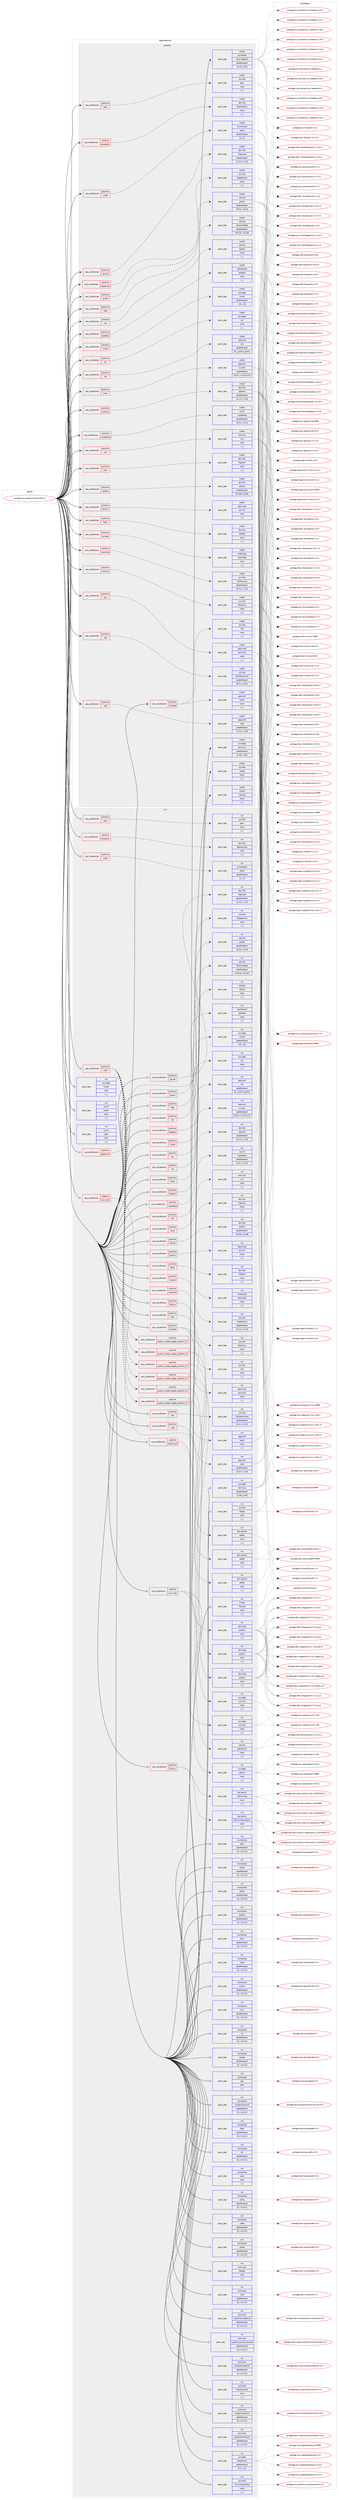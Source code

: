 digraph prolog {

# *************
# Graph options
# *************

newrank=true;
concentrate=true;
compound=true;
graph [rankdir=LR,fontname=Helvetica,fontsize=10,ranksep=1.5];#, ranksep=2.5, nodesep=0.2];
edge  [arrowhead=vee];
node  [fontname=Helvetica,fontsize=10];

# **********
# The ebuild
# **********

subgraph cluster_leftcol {
color=gray;
rank=same;
label=<<i>ebuild</i>>;
id [label="portage://sys-apps/systemd-254.13", color=red, width=4, href="../sys-apps/systemd-254.13.svg"];
}

# ****************
# The dependencies
# ****************

subgraph cluster_midcol {
color=gray;
label=<<i>dependencies</i>>;
subgraph cluster_compile {
fillcolor="#eeeeee";
style=filled;
label=<<i>compile</i>>;
subgraph cond111971 {
dependency422142 [label=<<TABLE BORDER="0" CELLBORDER="1" CELLSPACING="0" CELLPADDING="4"><TR><TD ROWSPAN="3" CELLPADDING="10">use_conditional</TD></TR><TR><TD>positive</TD></TR><TR><TD>acl</TD></TR></TABLE>>, shape=none, color=red];
subgraph pack307236 {
dependency422143 [label=<<TABLE BORDER="0" CELLBORDER="1" CELLSPACING="0" CELLPADDING="4" WIDTH="220"><TR><TD ROWSPAN="6" CELLPADDING="30">pack_dep</TD></TR><TR><TD WIDTH="110">install</TD></TR><TR><TD>sys-apps</TD></TR><TR><TD>acl</TD></TR><TR><TD>none</TD></TR><TR><TD>[,,]</TD></TR></TABLE>>, shape=none, color=blue];
}
dependency422142:e -> dependency422143:w [weight=20,style="dashed",arrowhead="vee"];
}
id:e -> dependency422142:w [weight=20,style="solid",arrowhead="vee"];
subgraph cond111972 {
dependency422144 [label=<<TABLE BORDER="0" CELLBORDER="1" CELLSPACING="0" CELLPADDING="4"><TR><TD ROWSPAN="3" CELLPADDING="10">use_conditional</TD></TR><TR><TD>positive</TD></TR><TR><TD>apparmor</TD></TR></TABLE>>, shape=none, color=red];
subgraph pack307237 {
dependency422145 [label=<<TABLE BORDER="0" CELLBORDER="1" CELLSPACING="0" CELLPADDING="4" WIDTH="220"><TR><TD ROWSPAN="6" CELLPADDING="30">pack_dep</TD></TR><TR><TD WIDTH="110">install</TD></TR><TR><TD>sys-libs</TD></TR><TR><TD>libapparmor</TD></TR><TR><TD>none</TD></TR><TR><TD>[,,]</TD></TR></TABLE>>, shape=none, color=blue];
}
dependency422144:e -> dependency422145:w [weight=20,style="dashed",arrowhead="vee"];
}
id:e -> dependency422144:w [weight=20,style="solid",arrowhead="vee"];
subgraph cond111973 {
dependency422146 [label=<<TABLE BORDER="0" CELLBORDER="1" CELLSPACING="0" CELLPADDING="4"><TR><TD ROWSPAN="3" CELLPADDING="10">use_conditional</TD></TR><TR><TD>positive</TD></TR><TR><TD>audit</TD></TR></TABLE>>, shape=none, color=red];
subgraph pack307238 {
dependency422147 [label=<<TABLE BORDER="0" CELLBORDER="1" CELLSPACING="0" CELLPADDING="4" WIDTH="220"><TR><TD ROWSPAN="6" CELLPADDING="30">pack_dep</TD></TR><TR><TD WIDTH="110">install</TD></TR><TR><TD>sys-process</TD></TR><TR><TD>audit</TD></TR><TR><TD>greaterequal</TD></TR><TR><TD>[2,,,2]</TD></TR></TABLE>>, shape=none, color=blue];
}
dependency422146:e -> dependency422147:w [weight=20,style="dashed",arrowhead="vee"];
}
id:e -> dependency422146:w [weight=20,style="solid",arrowhead="vee"];
subgraph cond111974 {
dependency422148 [label=<<TABLE BORDER="0" CELLBORDER="1" CELLSPACING="0" CELLPADDING="4"><TR><TD ROWSPAN="3" CELLPADDING="10">use_conditional</TD></TR><TR><TD>positive</TD></TR><TR><TD>cryptsetup</TD></TR></TABLE>>, shape=none, color=red];
subgraph pack307239 {
dependency422149 [label=<<TABLE BORDER="0" CELLBORDER="1" CELLSPACING="0" CELLPADDING="4" WIDTH="220"><TR><TD ROWSPAN="6" CELLPADDING="30">pack_dep</TD></TR><TR><TD WIDTH="110">install</TD></TR><TR><TD>sys-fs</TD></TR><TR><TD>cryptsetup</TD></TR><TR><TD>greaterequal</TD></TR><TR><TD>[2.0.1,,,2.0.1]</TD></TR></TABLE>>, shape=none, color=blue];
}
dependency422148:e -> dependency422149:w [weight=20,style="dashed",arrowhead="vee"];
}
id:e -> dependency422148:w [weight=20,style="solid",arrowhead="vee"];
subgraph cond111975 {
dependency422150 [label=<<TABLE BORDER="0" CELLBORDER="1" CELLSPACING="0" CELLPADDING="4"><TR><TD ROWSPAN="3" CELLPADDING="10">use_conditional</TD></TR><TR><TD>positive</TD></TR><TR><TD>curl</TD></TR></TABLE>>, shape=none, color=red];
subgraph pack307240 {
dependency422151 [label=<<TABLE BORDER="0" CELLBORDER="1" CELLSPACING="0" CELLPADDING="4" WIDTH="220"><TR><TD ROWSPAN="6" CELLPADDING="30">pack_dep</TD></TR><TR><TD WIDTH="110">install</TD></TR><TR><TD>net-misc</TD></TR><TR><TD>curl</TD></TR><TR><TD>none</TD></TR><TR><TD>[,,]</TD></TR></TABLE>>, shape=none, color=blue];
}
dependency422150:e -> dependency422151:w [weight=20,style="dashed",arrowhead="vee"];
}
id:e -> dependency422150:w [weight=20,style="solid",arrowhead="vee"];
subgraph cond111976 {
dependency422152 [label=<<TABLE BORDER="0" CELLBORDER="1" CELLSPACING="0" CELLPADDING="4"><TR><TD ROWSPAN="3" CELLPADDING="10">use_conditional</TD></TR><TR><TD>positive</TD></TR><TR><TD>elfutils</TD></TR></TABLE>>, shape=none, color=red];
subgraph pack307241 {
dependency422153 [label=<<TABLE BORDER="0" CELLBORDER="1" CELLSPACING="0" CELLPADDING="4" WIDTH="220"><TR><TD ROWSPAN="6" CELLPADDING="30">pack_dep</TD></TR><TR><TD WIDTH="110">install</TD></TR><TR><TD>dev-libs</TD></TR><TR><TD>elfutils</TD></TR><TR><TD>greaterequal</TD></TR><TR><TD>[0.158,,,0.158]</TD></TR></TABLE>>, shape=none, color=blue];
}
dependency422152:e -> dependency422153:w [weight=20,style="dashed",arrowhead="vee"];
}
id:e -> dependency422152:w [weight=20,style="solid",arrowhead="vee"];
subgraph cond111977 {
dependency422154 [label=<<TABLE BORDER="0" CELLBORDER="1" CELLSPACING="0" CELLPADDING="4"><TR><TD ROWSPAN="3" CELLPADDING="10">use_conditional</TD></TR><TR><TD>positive</TD></TR><TR><TD>fido2</TD></TR></TABLE>>, shape=none, color=red];
subgraph pack307242 {
dependency422155 [label=<<TABLE BORDER="0" CELLBORDER="1" CELLSPACING="0" CELLPADDING="4" WIDTH="220"><TR><TD ROWSPAN="6" CELLPADDING="30">pack_dep</TD></TR><TR><TD WIDTH="110">install</TD></TR><TR><TD>dev-libs</TD></TR><TR><TD>libfido2</TD></TR><TR><TD>none</TD></TR><TR><TD>[,,]</TD></TR></TABLE>>, shape=none, color=blue];
}
dependency422154:e -> dependency422155:w [weight=20,style="dashed",arrowhead="vee"];
}
id:e -> dependency422154:w [weight=20,style="solid",arrowhead="vee"];
subgraph cond111978 {
dependency422156 [label=<<TABLE BORDER="0" CELLBORDER="1" CELLSPACING="0" CELLPADDING="4"><TR><TD ROWSPAN="3" CELLPADDING="10">use_conditional</TD></TR><TR><TD>positive</TD></TR><TR><TD>gcrypt</TD></TR></TABLE>>, shape=none, color=red];
subgraph pack307243 {
dependency422157 [label=<<TABLE BORDER="0" CELLBORDER="1" CELLSPACING="0" CELLPADDING="4" WIDTH="220"><TR><TD ROWSPAN="6" CELLPADDING="30">pack_dep</TD></TR><TR><TD WIDTH="110">install</TD></TR><TR><TD>dev-libs</TD></TR><TR><TD>libgcrypt</TD></TR><TR><TD>greaterequal</TD></TR><TR><TD>[1.4.5,,,1.4.5]</TD></TR></TABLE>>, shape=none, color=blue];
}
dependency422156:e -> dependency422157:w [weight=20,style="dashed",arrowhead="vee"];
}
id:e -> dependency422156:w [weight=20,style="solid",arrowhead="vee"];
subgraph cond111979 {
dependency422158 [label=<<TABLE BORDER="0" CELLBORDER="1" CELLSPACING="0" CELLPADDING="4"><TR><TD ROWSPAN="3" CELLPADDING="10">use_conditional</TD></TR><TR><TD>positive</TD></TR><TR><TD>gnutls</TD></TR></TABLE>>, shape=none, color=red];
subgraph pack307244 {
dependency422159 [label=<<TABLE BORDER="0" CELLBORDER="1" CELLSPACING="0" CELLPADDING="4" WIDTH="220"><TR><TD ROWSPAN="6" CELLPADDING="30">pack_dep</TD></TR><TR><TD WIDTH="110">install</TD></TR><TR><TD>net-libs</TD></TR><TR><TD>gnutls</TD></TR><TR><TD>greaterequal</TD></TR><TR><TD>[3.6.0,,,3.6.0]</TD></TR></TABLE>>, shape=none, color=blue];
}
dependency422158:e -> dependency422159:w [weight=20,style="dashed",arrowhead="vee"];
}
id:e -> dependency422158:w [weight=20,style="solid",arrowhead="vee"];
subgraph cond111980 {
dependency422160 [label=<<TABLE BORDER="0" CELLBORDER="1" CELLSPACING="0" CELLPADDING="4"><TR><TD ROWSPAN="3" CELLPADDING="10">use_conditional</TD></TR><TR><TD>positive</TD></TR><TR><TD>http</TD></TR></TABLE>>, shape=none, color=red];
subgraph pack307245 {
dependency422161 [label=<<TABLE BORDER="0" CELLBORDER="1" CELLSPACING="0" CELLPADDING="4" WIDTH="220"><TR><TD ROWSPAN="6" CELLPADDING="30">pack_dep</TD></TR><TR><TD WIDTH="110">install</TD></TR><TR><TD>net-libs</TD></TR><TR><TD>libmicrohttpd</TD></TR><TR><TD>greaterequal</TD></TR><TR><TD>[0.9.33,,,0.9.33]</TD></TR></TABLE>>, shape=none, color=blue];
}
dependency422160:e -> dependency422161:w [weight=20,style="dashed",arrowhead="vee"];
}
id:e -> dependency422160:w [weight=20,style="solid",arrowhead="vee"];
subgraph cond111981 {
dependency422162 [label=<<TABLE BORDER="0" CELLBORDER="1" CELLSPACING="0" CELLPADDING="4"><TR><TD ROWSPAN="3" CELLPADDING="10">use_conditional</TD></TR><TR><TD>positive</TD></TR><TR><TD>idn</TD></TR></TABLE>>, shape=none, color=red];
subgraph pack307246 {
dependency422163 [label=<<TABLE BORDER="0" CELLBORDER="1" CELLSPACING="0" CELLPADDING="4" WIDTH="220"><TR><TD ROWSPAN="6" CELLPADDING="30">pack_dep</TD></TR><TR><TD WIDTH="110">install</TD></TR><TR><TD>net-dns</TD></TR><TR><TD>libidn2</TD></TR><TR><TD>none</TD></TR><TR><TD>[,,]</TD></TR></TABLE>>, shape=none, color=blue];
}
dependency422162:e -> dependency422163:w [weight=20,style="dashed",arrowhead="vee"];
}
id:e -> dependency422162:w [weight=20,style="solid",arrowhead="vee"];
subgraph cond111982 {
dependency422164 [label=<<TABLE BORDER="0" CELLBORDER="1" CELLSPACING="0" CELLPADDING="4"><TR><TD ROWSPAN="3" CELLPADDING="10">use_conditional</TD></TR><TR><TD>positive</TD></TR><TR><TD>importd</TD></TR></TABLE>>, shape=none, color=red];
subgraph pack307247 {
dependency422165 [label=<<TABLE BORDER="0" CELLBORDER="1" CELLSPACING="0" CELLPADDING="4" WIDTH="220"><TR><TD ROWSPAN="6" CELLPADDING="30">pack_dep</TD></TR><TR><TD WIDTH="110">install</TD></TR><TR><TD>app-arch</TD></TR><TR><TD>bzip2</TD></TR><TR><TD>none</TD></TR><TR><TD>[,,]</TD></TR></TABLE>>, shape=none, color=blue];
}
dependency422164:e -> dependency422165:w [weight=20,style="dashed",arrowhead="vee"];
subgraph pack307248 {
dependency422166 [label=<<TABLE BORDER="0" CELLBORDER="1" CELLSPACING="0" CELLPADDING="4" WIDTH="220"><TR><TD ROWSPAN="6" CELLPADDING="30">pack_dep</TD></TR><TR><TD WIDTH="110">install</TD></TR><TR><TD>sys-libs</TD></TR><TR><TD>zlib</TD></TR><TR><TD>none</TD></TR><TR><TD>[,,]</TD></TR></TABLE>>, shape=none, color=blue];
}
dependency422164:e -> dependency422166:w [weight=20,style="dashed",arrowhead="vee"];
}
id:e -> dependency422164:w [weight=20,style="solid",arrowhead="vee"];
subgraph cond111983 {
dependency422167 [label=<<TABLE BORDER="0" CELLBORDER="1" CELLSPACING="0" CELLPADDING="4"><TR><TD ROWSPAN="3" CELLPADDING="10">use_conditional</TD></TR><TR><TD>positive</TD></TR><TR><TD>iptables</TD></TR></TABLE>>, shape=none, color=red];
subgraph pack307249 {
dependency422168 [label=<<TABLE BORDER="0" CELLBORDER="1" CELLSPACING="0" CELLPADDING="4" WIDTH="220"><TR><TD ROWSPAN="6" CELLPADDING="30">pack_dep</TD></TR><TR><TD WIDTH="110">install</TD></TR><TR><TD>net-firewall</TD></TR><TR><TD>iptables</TD></TR><TR><TD>none</TD></TR><TR><TD>[,,]</TD></TR></TABLE>>, shape=none, color=blue];
}
dependency422167:e -> dependency422168:w [weight=20,style="dashed",arrowhead="vee"];
}
id:e -> dependency422167:w [weight=20,style="solid",arrowhead="vee"];
subgraph cond111984 {
dependency422169 [label=<<TABLE BORDER="0" CELLBORDER="1" CELLSPACING="0" CELLPADDING="4"><TR><TD ROWSPAN="3" CELLPADDING="10">use_conditional</TD></TR><TR><TD>positive</TD></TR><TR><TD>kmod</TD></TR></TABLE>>, shape=none, color=red];
subgraph pack307250 {
dependency422170 [label=<<TABLE BORDER="0" CELLBORDER="1" CELLSPACING="0" CELLPADDING="4" WIDTH="220"><TR><TD ROWSPAN="6" CELLPADDING="30">pack_dep</TD></TR><TR><TD WIDTH="110">install</TD></TR><TR><TD>sys-apps</TD></TR><TR><TD>kmod</TD></TR><TR><TD>greaterequal</TD></TR><TR><TD>[15,,,15]</TD></TR></TABLE>>, shape=none, color=blue];
}
dependency422169:e -> dependency422170:w [weight=20,style="dashed",arrowhead="vee"];
}
id:e -> dependency422169:w [weight=20,style="solid",arrowhead="vee"];
subgraph cond111985 {
dependency422171 [label=<<TABLE BORDER="0" CELLBORDER="1" CELLSPACING="0" CELLPADDING="4"><TR><TD ROWSPAN="3" CELLPADDING="10">use_conditional</TD></TR><TR><TD>positive</TD></TR><TR><TD>lz4</TD></TR></TABLE>>, shape=none, color=red];
subgraph pack307251 {
dependency422172 [label=<<TABLE BORDER="0" CELLBORDER="1" CELLSPACING="0" CELLPADDING="4" WIDTH="220"><TR><TD ROWSPAN="6" CELLPADDING="30">pack_dep</TD></TR><TR><TD WIDTH="110">install</TD></TR><TR><TD>app-arch</TD></TR><TR><TD>lz4</TD></TR><TR><TD>greaterequal</TD></TR><TR><TD>[0,,_p131,0_p131]</TD></TR></TABLE>>, shape=none, color=blue];
}
dependency422171:e -> dependency422172:w [weight=20,style="dashed",arrowhead="vee"];
}
id:e -> dependency422171:w [weight=20,style="solid",arrowhead="vee"];
subgraph cond111986 {
dependency422173 [label=<<TABLE BORDER="0" CELLBORDER="1" CELLSPACING="0" CELLPADDING="4"><TR><TD ROWSPAN="3" CELLPADDING="10">use_conditional</TD></TR><TR><TD>positive</TD></TR><TR><TD>lzma</TD></TR></TABLE>>, shape=none, color=red];
subgraph pack307252 {
dependency422174 [label=<<TABLE BORDER="0" CELLBORDER="1" CELLSPACING="0" CELLPADDING="4" WIDTH="220"><TR><TD ROWSPAN="6" CELLPADDING="30">pack_dep</TD></TR><TR><TD WIDTH="110">install</TD></TR><TR><TD>app-arch</TD></TR><TR><TD>xz-utils</TD></TR><TR><TD>greaterequal</TD></TR><TR><TD>[5.0.5,,-r1,5.0.5-r1]</TD></TR></TABLE>>, shape=none, color=blue];
}
dependency422173:e -> dependency422174:w [weight=20,style="dashed",arrowhead="vee"];
}
id:e -> dependency422173:w [weight=20,style="solid",arrowhead="vee"];
subgraph cond111987 {
dependency422175 [label=<<TABLE BORDER="0" CELLBORDER="1" CELLSPACING="0" CELLPADDING="4"><TR><TD ROWSPAN="3" CELLPADDING="10">use_conditional</TD></TR><TR><TD>positive</TD></TR><TR><TD>openssl</TD></TR></TABLE>>, shape=none, color=red];
subgraph pack307253 {
dependency422176 [label=<<TABLE BORDER="0" CELLBORDER="1" CELLSPACING="0" CELLPADDING="4" WIDTH="220"><TR><TD ROWSPAN="6" CELLPADDING="30">pack_dep</TD></TR><TR><TD WIDTH="110">install</TD></TR><TR><TD>dev-libs</TD></TR><TR><TD>openssl</TD></TR><TR><TD>greaterequal</TD></TR><TR><TD>[1.1.0,,,1.1.0]</TD></TR></TABLE>>, shape=none, color=blue];
}
dependency422175:e -> dependency422176:w [weight=20,style="dashed",arrowhead="vee"];
}
id:e -> dependency422175:w [weight=20,style="solid",arrowhead="vee"];
subgraph cond111988 {
dependency422177 [label=<<TABLE BORDER="0" CELLBORDER="1" CELLSPACING="0" CELLPADDING="4"><TR><TD ROWSPAN="3" CELLPADDING="10">use_conditional</TD></TR><TR><TD>positive</TD></TR><TR><TD>pam</TD></TR></TABLE>>, shape=none, color=red];
subgraph pack307254 {
dependency422178 [label=<<TABLE BORDER="0" CELLBORDER="1" CELLSPACING="0" CELLPADDING="4" WIDTH="220"><TR><TD ROWSPAN="6" CELLPADDING="30">pack_dep</TD></TR><TR><TD WIDTH="110">install</TD></TR><TR><TD>sys-libs</TD></TR><TR><TD>pam</TD></TR><TR><TD>none</TD></TR><TR><TD>[,,]</TD></TR></TABLE>>, shape=none, color=blue];
}
dependency422177:e -> dependency422178:w [weight=20,style="dashed",arrowhead="vee"];
}
id:e -> dependency422177:w [weight=20,style="solid",arrowhead="vee"];
subgraph cond111989 {
dependency422179 [label=<<TABLE BORDER="0" CELLBORDER="1" CELLSPACING="0" CELLPADDING="4"><TR><TD ROWSPAN="3" CELLPADDING="10">use_conditional</TD></TR><TR><TD>positive</TD></TR><TR><TD>pcre</TD></TR></TABLE>>, shape=none, color=red];
subgraph pack307255 {
dependency422180 [label=<<TABLE BORDER="0" CELLBORDER="1" CELLSPACING="0" CELLPADDING="4" WIDTH="220"><TR><TD ROWSPAN="6" CELLPADDING="30">pack_dep</TD></TR><TR><TD WIDTH="110">install</TD></TR><TR><TD>dev-libs</TD></TR><TR><TD>libpcre2</TD></TR><TR><TD>none</TD></TR><TR><TD>[,,]</TD></TR></TABLE>>, shape=none, color=blue];
}
dependency422179:e -> dependency422180:w [weight=20,style="dashed",arrowhead="vee"];
}
id:e -> dependency422179:w [weight=20,style="solid",arrowhead="vee"];
subgraph cond111990 {
dependency422181 [label=<<TABLE BORDER="0" CELLBORDER="1" CELLSPACING="0" CELLPADDING="4"><TR><TD ROWSPAN="3" CELLPADDING="10">use_conditional</TD></TR><TR><TD>positive</TD></TR><TR><TD>pkcs11</TD></TR></TABLE>>, shape=none, color=red];
subgraph pack307256 {
dependency422182 [label=<<TABLE BORDER="0" CELLBORDER="1" CELLSPACING="0" CELLPADDING="4" WIDTH="220"><TR><TD ROWSPAN="6" CELLPADDING="30">pack_dep</TD></TR><TR><TD WIDTH="110">install</TD></TR><TR><TD>app-crypt</TD></TR><TR><TD>p11-kit</TD></TR><TR><TD>none</TD></TR><TR><TD>[,,]</TD></TR></TABLE>>, shape=none, color=blue];
}
dependency422181:e -> dependency422182:w [weight=20,style="dashed",arrowhead="vee"];
}
id:e -> dependency422181:w [weight=20,style="solid",arrowhead="vee"];
subgraph cond111991 {
dependency422183 [label=<<TABLE BORDER="0" CELLBORDER="1" CELLSPACING="0" CELLPADDING="4"><TR><TD ROWSPAN="3" CELLPADDING="10">use_conditional</TD></TR><TR><TD>positive</TD></TR><TR><TD>pwquality</TD></TR></TABLE>>, shape=none, color=red];
subgraph pack307257 {
dependency422184 [label=<<TABLE BORDER="0" CELLBORDER="1" CELLSPACING="0" CELLPADDING="4" WIDTH="220"><TR><TD ROWSPAN="6" CELLPADDING="30">pack_dep</TD></TR><TR><TD WIDTH="110">install</TD></TR><TR><TD>dev-libs</TD></TR><TR><TD>libpwquality</TD></TR><TR><TD>none</TD></TR><TR><TD>[,,]</TD></TR></TABLE>>, shape=none, color=blue];
}
dependency422183:e -> dependency422184:w [weight=20,style="dashed",arrowhead="vee"];
}
id:e -> dependency422183:w [weight=20,style="solid",arrowhead="vee"];
subgraph cond111992 {
dependency422185 [label=<<TABLE BORDER="0" CELLBORDER="1" CELLSPACING="0" CELLPADDING="4"><TR><TD ROWSPAN="3" CELLPADDING="10">use_conditional</TD></TR><TR><TD>positive</TD></TR><TR><TD>qrcode</TD></TR></TABLE>>, shape=none, color=red];
subgraph pack307258 {
dependency422186 [label=<<TABLE BORDER="0" CELLBORDER="1" CELLSPACING="0" CELLPADDING="4" WIDTH="220"><TR><TD ROWSPAN="6" CELLPADDING="30">pack_dep</TD></TR><TR><TD WIDTH="110">install</TD></TR><TR><TD>media-gfx</TD></TR><TR><TD>qrencode</TD></TR><TR><TD>none</TD></TR><TR><TD>[,,]</TD></TR></TABLE>>, shape=none, color=blue];
}
dependency422185:e -> dependency422186:w [weight=20,style="dashed",arrowhead="vee"];
}
id:e -> dependency422185:w [weight=20,style="solid",arrowhead="vee"];
subgraph cond111993 {
dependency422187 [label=<<TABLE BORDER="0" CELLBORDER="1" CELLSPACING="0" CELLPADDING="4"><TR><TD ROWSPAN="3" CELLPADDING="10">use_conditional</TD></TR><TR><TD>positive</TD></TR><TR><TD>seccomp</TD></TR></TABLE>>, shape=none, color=red];
subgraph pack307259 {
dependency422188 [label=<<TABLE BORDER="0" CELLBORDER="1" CELLSPACING="0" CELLPADDING="4" WIDTH="220"><TR><TD ROWSPAN="6" CELLPADDING="30">pack_dep</TD></TR><TR><TD WIDTH="110">install</TD></TR><TR><TD>sys-libs</TD></TR><TR><TD>libseccomp</TD></TR><TR><TD>greaterequal</TD></TR><TR><TD>[2.3.3,,,2.3.3]</TD></TR></TABLE>>, shape=none, color=blue];
}
dependency422187:e -> dependency422188:w [weight=20,style="dashed",arrowhead="vee"];
}
id:e -> dependency422187:w [weight=20,style="solid",arrowhead="vee"];
subgraph cond111994 {
dependency422189 [label=<<TABLE BORDER="0" CELLBORDER="1" CELLSPACING="0" CELLPADDING="4"><TR><TD ROWSPAN="3" CELLPADDING="10">use_conditional</TD></TR><TR><TD>positive</TD></TR><TR><TD>selinux</TD></TR></TABLE>>, shape=none, color=red];
subgraph pack307260 {
dependency422190 [label=<<TABLE BORDER="0" CELLBORDER="1" CELLSPACING="0" CELLPADDING="4" WIDTH="220"><TR><TD ROWSPAN="6" CELLPADDING="30">pack_dep</TD></TR><TR><TD WIDTH="110">install</TD></TR><TR><TD>sys-libs</TD></TR><TR><TD>libselinux</TD></TR><TR><TD>none</TD></TR><TR><TD>[,,]</TD></TR></TABLE>>, shape=none, color=blue];
}
dependency422189:e -> dependency422190:w [weight=20,style="dashed",arrowhead="vee"];
}
id:e -> dependency422189:w [weight=20,style="solid",arrowhead="vee"];
subgraph cond111995 {
dependency422191 [label=<<TABLE BORDER="0" CELLBORDER="1" CELLSPACING="0" CELLPADDING="4"><TR><TD ROWSPAN="3" CELLPADDING="10">use_conditional</TD></TR><TR><TD>positive</TD></TR><TR><TD>tpm</TD></TR></TABLE>>, shape=none, color=red];
subgraph pack307261 {
dependency422192 [label=<<TABLE BORDER="0" CELLBORDER="1" CELLSPACING="0" CELLPADDING="4" WIDTH="220"><TR><TD ROWSPAN="6" CELLPADDING="30">pack_dep</TD></TR><TR><TD WIDTH="110">install</TD></TR><TR><TD>app-crypt</TD></TR><TR><TD>tpm2-tss</TD></TR><TR><TD>none</TD></TR><TR><TD>[,,]</TD></TR></TABLE>>, shape=none, color=blue];
}
dependency422191:e -> dependency422192:w [weight=20,style="dashed",arrowhead="vee"];
}
id:e -> dependency422191:w [weight=20,style="solid",arrowhead="vee"];
subgraph cond111996 {
dependency422193 [label=<<TABLE BORDER="0" CELLBORDER="1" CELLSPACING="0" CELLPADDING="4"><TR><TD ROWSPAN="3" CELLPADDING="10">use_conditional</TD></TR><TR><TD>positive</TD></TR><TR><TD>xkb</TD></TR></TABLE>>, shape=none, color=red];
subgraph pack307262 {
dependency422194 [label=<<TABLE BORDER="0" CELLBORDER="1" CELLSPACING="0" CELLPADDING="4" WIDTH="220"><TR><TD ROWSPAN="6" CELLPADDING="30">pack_dep</TD></TR><TR><TD WIDTH="110">install</TD></TR><TR><TD>x11-libs</TD></TR><TR><TD>libxkbcommon</TD></TR><TR><TD>greaterequal</TD></TR><TR><TD>[0.4.1,,,0.4.1]</TD></TR></TABLE>>, shape=none, color=blue];
}
dependency422193:e -> dependency422194:w [weight=20,style="dashed",arrowhead="vee"];
}
id:e -> dependency422193:w [weight=20,style="solid",arrowhead="vee"];
subgraph cond111997 {
dependency422195 [label=<<TABLE BORDER="0" CELLBORDER="1" CELLSPACING="0" CELLPADDING="4"><TR><TD ROWSPAN="3" CELLPADDING="10">use_conditional</TD></TR><TR><TD>positive</TD></TR><TR><TD>zstd</TD></TR></TABLE>>, shape=none, color=red];
subgraph pack307263 {
dependency422196 [label=<<TABLE BORDER="0" CELLBORDER="1" CELLSPACING="0" CELLPADDING="4" WIDTH="220"><TR><TD ROWSPAN="6" CELLPADDING="30">pack_dep</TD></TR><TR><TD WIDTH="110">install</TD></TR><TR><TD>app-arch</TD></TR><TR><TD>zstd</TD></TR><TR><TD>greaterequal</TD></TR><TR><TD>[1.4.0,,,1.4.0]</TD></TR></TABLE>>, shape=none, color=blue];
}
dependency422195:e -> dependency422196:w [weight=20,style="dashed",arrowhead="vee"];
}
id:e -> dependency422195:w [weight=20,style="solid",arrowhead="vee"];
subgraph pack307264 {
dependency422197 [label=<<TABLE BORDER="0" CELLBORDER="1" CELLSPACING="0" CELLPADDING="4" WIDTH="220"><TR><TD ROWSPAN="6" CELLPADDING="30">pack_dep</TD></TR><TR><TD WIDTH="110">install</TD></TR><TR><TD>sys-apps</TD></TR><TR><TD>util-linux</TD></TR><TR><TD>greaterequal</TD></TR><TR><TD>[2.30,,,2.30]</TD></TR></TABLE>>, shape=none, color=blue];
}
id:e -> dependency422197:w [weight=20,style="solid",arrowhead="vee"];
subgraph pack307265 {
dependency422198 [label=<<TABLE BORDER="0" CELLBORDER="1" CELLSPACING="0" CELLPADDING="4" WIDTH="220"><TR><TD ROWSPAN="6" CELLPADDING="30">pack_dep</TD></TR><TR><TD WIDTH="110">install</TD></TR><TR><TD>sys-kernel</TD></TR><TR><TD>linux-headers</TD></TR><TR><TD>greaterequal</TD></TR><TR><TD>[4.15,,,4.15]</TD></TR></TABLE>>, shape=none, color=blue];
}
id:e -> dependency422198:w [weight=20,style="solid",arrowhead="vee"];
subgraph pack307266 {
dependency422199 [label=<<TABLE BORDER="0" CELLBORDER="1" CELLSPACING="0" CELLPADDING="4" WIDTH="220"><TR><TD ROWSPAN="6" CELLPADDING="30">pack_dep</TD></TR><TR><TD WIDTH="110">install</TD></TR><TR><TD>sys-libs</TD></TR><TR><TD>libcap</TD></TR><TR><TD>none</TD></TR><TR><TD>[,,]</TD></TR></TABLE>>, shape=none, color=blue];
}
id:e -> dependency422199:w [weight=20,style="solid",arrowhead="vee"];
subgraph pack307267 {
dependency422200 [label=<<TABLE BORDER="0" CELLBORDER="1" CELLSPACING="0" CELLPADDING="4" WIDTH="220"><TR><TD ROWSPAN="6" CELLPADDING="30">pack_dep</TD></TR><TR><TD WIDTH="110">install</TD></TR><TR><TD>virtual</TD></TR><TR><TD>libcrypt</TD></TR><TR><TD>none</TD></TR><TR><TD>[,,]</TD></TR></TABLE>>, shape=none, color=blue];
}
id:e -> dependency422200:w [weight=20,style="solid",arrowhead="vee"];
}
subgraph cluster_compileandrun {
fillcolor="#eeeeee";
style=filled;
label=<<i>compile and run</i>>;
}
subgraph cluster_run {
fillcolor="#eeeeee";
style=filled;
label=<<i>run</i>>;
subgraph cond111998 {
dependency422201 [label=<<TABLE BORDER="0" CELLBORDER="1" CELLSPACING="0" CELLPADDING="4"><TR><TD ROWSPAN="3" CELLPADDING="10">use_conditional</TD></TR><TR><TD>negative</TD></TR><TR><TD>sysv-utils</TD></TR></TABLE>>, shape=none, color=red];
subgraph pack307268 {
dependency422202 [label=<<TABLE BORDER="0" CELLBORDER="1" CELLSPACING="0" CELLPADDING="4" WIDTH="220"><TR><TD ROWSPAN="6" CELLPADDING="30">pack_dep</TD></TR><TR><TD WIDTH="110">run</TD></TR><TR><TD>sys-apps</TD></TR><TR><TD>sysvinit</TD></TR><TR><TD>none</TD></TR><TR><TD>[,,]</TD></TR></TABLE>>, shape=none, color=blue];
}
dependency422201:e -> dependency422202:w [weight=20,style="dashed",arrowhead="vee"];
}
id:e -> dependency422201:w [weight=20,style="solid",arrowhead="odot"];
subgraph cond111999 {
dependency422203 [label=<<TABLE BORDER="0" CELLBORDER="1" CELLSPACING="0" CELLPADDING="4"><TR><TD ROWSPAN="3" CELLPADDING="10">use_conditional</TD></TR><TR><TD>positive</TD></TR><TR><TD>acl</TD></TR></TABLE>>, shape=none, color=red];
subgraph pack307269 {
dependency422204 [label=<<TABLE BORDER="0" CELLBORDER="1" CELLSPACING="0" CELLPADDING="4" WIDTH="220"><TR><TD ROWSPAN="6" CELLPADDING="30">pack_dep</TD></TR><TR><TD WIDTH="110">run</TD></TR><TR><TD>sys-apps</TD></TR><TR><TD>acl</TD></TR><TR><TD>none</TD></TR><TR><TD>[,,]</TD></TR></TABLE>>, shape=none, color=blue];
}
dependency422203:e -> dependency422204:w [weight=20,style="dashed",arrowhead="vee"];
}
id:e -> dependency422203:w [weight=20,style="solid",arrowhead="odot"];
subgraph cond112000 {
dependency422205 [label=<<TABLE BORDER="0" CELLBORDER="1" CELLSPACING="0" CELLPADDING="4"><TR><TD ROWSPAN="3" CELLPADDING="10">use_conditional</TD></TR><TR><TD>positive</TD></TR><TR><TD>apparmor</TD></TR></TABLE>>, shape=none, color=red];
subgraph pack307270 {
dependency422206 [label=<<TABLE BORDER="0" CELLBORDER="1" CELLSPACING="0" CELLPADDING="4" WIDTH="220"><TR><TD ROWSPAN="6" CELLPADDING="30">pack_dep</TD></TR><TR><TD WIDTH="110">run</TD></TR><TR><TD>sys-libs</TD></TR><TR><TD>libapparmor</TD></TR><TR><TD>none</TD></TR><TR><TD>[,,]</TD></TR></TABLE>>, shape=none, color=blue];
}
dependency422205:e -> dependency422206:w [weight=20,style="dashed",arrowhead="vee"];
}
id:e -> dependency422205:w [weight=20,style="solid",arrowhead="odot"];
subgraph cond112001 {
dependency422207 [label=<<TABLE BORDER="0" CELLBORDER="1" CELLSPACING="0" CELLPADDING="4"><TR><TD ROWSPAN="3" CELLPADDING="10">use_conditional</TD></TR><TR><TD>positive</TD></TR><TR><TD>audit</TD></TR></TABLE>>, shape=none, color=red];
subgraph pack307271 {
dependency422208 [label=<<TABLE BORDER="0" CELLBORDER="1" CELLSPACING="0" CELLPADDING="4" WIDTH="220"><TR><TD ROWSPAN="6" CELLPADDING="30">pack_dep</TD></TR><TR><TD WIDTH="110">run</TD></TR><TR><TD>sys-process</TD></TR><TR><TD>audit</TD></TR><TR><TD>greaterequal</TD></TR><TR><TD>[2,,,2]</TD></TR></TABLE>>, shape=none, color=blue];
}
dependency422207:e -> dependency422208:w [weight=20,style="dashed",arrowhead="vee"];
}
id:e -> dependency422207:w [weight=20,style="solid",arrowhead="odot"];
subgraph cond112002 {
dependency422209 [label=<<TABLE BORDER="0" CELLBORDER="1" CELLSPACING="0" CELLPADDING="4"><TR><TD ROWSPAN="3" CELLPADDING="10">use_conditional</TD></TR><TR><TD>positive</TD></TR><TR><TD>cryptsetup</TD></TR></TABLE>>, shape=none, color=red];
subgraph pack307272 {
dependency422210 [label=<<TABLE BORDER="0" CELLBORDER="1" CELLSPACING="0" CELLPADDING="4" WIDTH="220"><TR><TD ROWSPAN="6" CELLPADDING="30">pack_dep</TD></TR><TR><TD WIDTH="110">run</TD></TR><TR><TD>sys-fs</TD></TR><TR><TD>cryptsetup</TD></TR><TR><TD>greaterequal</TD></TR><TR><TD>[2.0.1,,,2.0.1]</TD></TR></TABLE>>, shape=none, color=blue];
}
dependency422209:e -> dependency422210:w [weight=20,style="dashed",arrowhead="vee"];
}
id:e -> dependency422209:w [weight=20,style="solid",arrowhead="odot"];
subgraph cond112003 {
dependency422211 [label=<<TABLE BORDER="0" CELLBORDER="1" CELLSPACING="0" CELLPADDING="4"><TR><TD ROWSPAN="3" CELLPADDING="10">use_conditional</TD></TR><TR><TD>positive</TD></TR><TR><TD>curl</TD></TR></TABLE>>, shape=none, color=red];
subgraph pack307273 {
dependency422212 [label=<<TABLE BORDER="0" CELLBORDER="1" CELLSPACING="0" CELLPADDING="4" WIDTH="220"><TR><TD ROWSPAN="6" CELLPADDING="30">pack_dep</TD></TR><TR><TD WIDTH="110">run</TD></TR><TR><TD>net-misc</TD></TR><TR><TD>curl</TD></TR><TR><TD>none</TD></TR><TR><TD>[,,]</TD></TR></TABLE>>, shape=none, color=blue];
}
dependency422211:e -> dependency422212:w [weight=20,style="dashed",arrowhead="vee"];
}
id:e -> dependency422211:w [weight=20,style="solid",arrowhead="odot"];
subgraph cond112004 {
dependency422213 [label=<<TABLE BORDER="0" CELLBORDER="1" CELLSPACING="0" CELLPADDING="4"><TR><TD ROWSPAN="3" CELLPADDING="10">use_conditional</TD></TR><TR><TD>positive</TD></TR><TR><TD>elfutils</TD></TR></TABLE>>, shape=none, color=red];
subgraph pack307274 {
dependency422214 [label=<<TABLE BORDER="0" CELLBORDER="1" CELLSPACING="0" CELLPADDING="4" WIDTH="220"><TR><TD ROWSPAN="6" CELLPADDING="30">pack_dep</TD></TR><TR><TD WIDTH="110">run</TD></TR><TR><TD>dev-libs</TD></TR><TR><TD>elfutils</TD></TR><TR><TD>greaterequal</TD></TR><TR><TD>[0.158,,,0.158]</TD></TR></TABLE>>, shape=none, color=blue];
}
dependency422213:e -> dependency422214:w [weight=20,style="dashed",arrowhead="vee"];
}
id:e -> dependency422213:w [weight=20,style="solid",arrowhead="odot"];
subgraph cond112005 {
dependency422215 [label=<<TABLE BORDER="0" CELLBORDER="1" CELLSPACING="0" CELLPADDING="4"><TR><TD ROWSPAN="3" CELLPADDING="10">use_conditional</TD></TR><TR><TD>positive</TD></TR><TR><TD>fido2</TD></TR></TABLE>>, shape=none, color=red];
subgraph pack307275 {
dependency422216 [label=<<TABLE BORDER="0" CELLBORDER="1" CELLSPACING="0" CELLPADDING="4" WIDTH="220"><TR><TD ROWSPAN="6" CELLPADDING="30">pack_dep</TD></TR><TR><TD WIDTH="110">run</TD></TR><TR><TD>dev-libs</TD></TR><TR><TD>libfido2</TD></TR><TR><TD>none</TD></TR><TR><TD>[,,]</TD></TR></TABLE>>, shape=none, color=blue];
}
dependency422215:e -> dependency422216:w [weight=20,style="dashed",arrowhead="vee"];
}
id:e -> dependency422215:w [weight=20,style="solid",arrowhead="odot"];
subgraph cond112006 {
dependency422217 [label=<<TABLE BORDER="0" CELLBORDER="1" CELLSPACING="0" CELLPADDING="4"><TR><TD ROWSPAN="3" CELLPADDING="10">use_conditional</TD></TR><TR><TD>positive</TD></TR><TR><TD>gcrypt</TD></TR></TABLE>>, shape=none, color=red];
subgraph pack307276 {
dependency422218 [label=<<TABLE BORDER="0" CELLBORDER="1" CELLSPACING="0" CELLPADDING="4" WIDTH="220"><TR><TD ROWSPAN="6" CELLPADDING="30">pack_dep</TD></TR><TR><TD WIDTH="110">run</TD></TR><TR><TD>dev-libs</TD></TR><TR><TD>libgcrypt</TD></TR><TR><TD>greaterequal</TD></TR><TR><TD>[1.4.5,,,1.4.5]</TD></TR></TABLE>>, shape=none, color=blue];
}
dependency422217:e -> dependency422218:w [weight=20,style="dashed",arrowhead="vee"];
}
id:e -> dependency422217:w [weight=20,style="solid",arrowhead="odot"];
subgraph cond112007 {
dependency422219 [label=<<TABLE BORDER="0" CELLBORDER="1" CELLSPACING="0" CELLPADDING="4"><TR><TD ROWSPAN="3" CELLPADDING="10">use_conditional</TD></TR><TR><TD>positive</TD></TR><TR><TD>gnutls</TD></TR></TABLE>>, shape=none, color=red];
subgraph pack307277 {
dependency422220 [label=<<TABLE BORDER="0" CELLBORDER="1" CELLSPACING="0" CELLPADDING="4" WIDTH="220"><TR><TD ROWSPAN="6" CELLPADDING="30">pack_dep</TD></TR><TR><TD WIDTH="110">run</TD></TR><TR><TD>net-libs</TD></TR><TR><TD>gnutls</TD></TR><TR><TD>greaterequal</TD></TR><TR><TD>[3.6.0,,,3.6.0]</TD></TR></TABLE>>, shape=none, color=blue];
}
dependency422219:e -> dependency422220:w [weight=20,style="dashed",arrowhead="vee"];
}
id:e -> dependency422219:w [weight=20,style="solid",arrowhead="odot"];
subgraph cond112008 {
dependency422221 [label=<<TABLE BORDER="0" CELLBORDER="1" CELLSPACING="0" CELLPADDING="4"><TR><TD ROWSPAN="3" CELLPADDING="10">use_conditional</TD></TR><TR><TD>positive</TD></TR><TR><TD>http</TD></TR></TABLE>>, shape=none, color=red];
subgraph pack307278 {
dependency422222 [label=<<TABLE BORDER="0" CELLBORDER="1" CELLSPACING="0" CELLPADDING="4" WIDTH="220"><TR><TD ROWSPAN="6" CELLPADDING="30">pack_dep</TD></TR><TR><TD WIDTH="110">run</TD></TR><TR><TD>net-libs</TD></TR><TR><TD>libmicrohttpd</TD></TR><TR><TD>greaterequal</TD></TR><TR><TD>[0.9.33,,,0.9.33]</TD></TR></TABLE>>, shape=none, color=blue];
}
dependency422221:e -> dependency422222:w [weight=20,style="dashed",arrowhead="vee"];
}
id:e -> dependency422221:w [weight=20,style="solid",arrowhead="odot"];
subgraph cond112009 {
dependency422223 [label=<<TABLE BORDER="0" CELLBORDER="1" CELLSPACING="0" CELLPADDING="4"><TR><TD ROWSPAN="3" CELLPADDING="10">use_conditional</TD></TR><TR><TD>positive</TD></TR><TR><TD>idn</TD></TR></TABLE>>, shape=none, color=red];
subgraph pack307279 {
dependency422224 [label=<<TABLE BORDER="0" CELLBORDER="1" CELLSPACING="0" CELLPADDING="4" WIDTH="220"><TR><TD ROWSPAN="6" CELLPADDING="30">pack_dep</TD></TR><TR><TD WIDTH="110">run</TD></TR><TR><TD>net-dns</TD></TR><TR><TD>libidn2</TD></TR><TR><TD>none</TD></TR><TR><TD>[,,]</TD></TR></TABLE>>, shape=none, color=blue];
}
dependency422223:e -> dependency422224:w [weight=20,style="dashed",arrowhead="vee"];
}
id:e -> dependency422223:w [weight=20,style="solid",arrowhead="odot"];
subgraph cond112010 {
dependency422225 [label=<<TABLE BORDER="0" CELLBORDER="1" CELLSPACING="0" CELLPADDING="4"><TR><TD ROWSPAN="3" CELLPADDING="10">use_conditional</TD></TR><TR><TD>positive</TD></TR><TR><TD>importd</TD></TR></TABLE>>, shape=none, color=red];
subgraph pack307280 {
dependency422226 [label=<<TABLE BORDER="0" CELLBORDER="1" CELLSPACING="0" CELLPADDING="4" WIDTH="220"><TR><TD ROWSPAN="6" CELLPADDING="30">pack_dep</TD></TR><TR><TD WIDTH="110">run</TD></TR><TR><TD>app-arch</TD></TR><TR><TD>bzip2</TD></TR><TR><TD>none</TD></TR><TR><TD>[,,]</TD></TR></TABLE>>, shape=none, color=blue];
}
dependency422225:e -> dependency422226:w [weight=20,style="dashed",arrowhead="vee"];
subgraph pack307281 {
dependency422227 [label=<<TABLE BORDER="0" CELLBORDER="1" CELLSPACING="0" CELLPADDING="4" WIDTH="220"><TR><TD ROWSPAN="6" CELLPADDING="30">pack_dep</TD></TR><TR><TD WIDTH="110">run</TD></TR><TR><TD>sys-libs</TD></TR><TR><TD>zlib</TD></TR><TR><TD>none</TD></TR><TR><TD>[,,]</TD></TR></TABLE>>, shape=none, color=blue];
}
dependency422225:e -> dependency422227:w [weight=20,style="dashed",arrowhead="vee"];
}
id:e -> dependency422225:w [weight=20,style="solid",arrowhead="odot"];
subgraph cond112011 {
dependency422228 [label=<<TABLE BORDER="0" CELLBORDER="1" CELLSPACING="0" CELLPADDING="4"><TR><TD ROWSPAN="3" CELLPADDING="10">use_conditional</TD></TR><TR><TD>positive</TD></TR><TR><TD>iptables</TD></TR></TABLE>>, shape=none, color=red];
subgraph pack307282 {
dependency422229 [label=<<TABLE BORDER="0" CELLBORDER="1" CELLSPACING="0" CELLPADDING="4" WIDTH="220"><TR><TD ROWSPAN="6" CELLPADDING="30">pack_dep</TD></TR><TR><TD WIDTH="110">run</TD></TR><TR><TD>net-firewall</TD></TR><TR><TD>iptables</TD></TR><TR><TD>none</TD></TR><TR><TD>[,,]</TD></TR></TABLE>>, shape=none, color=blue];
}
dependency422228:e -> dependency422229:w [weight=20,style="dashed",arrowhead="vee"];
}
id:e -> dependency422228:w [weight=20,style="solid",arrowhead="odot"];
subgraph cond112012 {
dependency422230 [label=<<TABLE BORDER="0" CELLBORDER="1" CELLSPACING="0" CELLPADDING="4"><TR><TD ROWSPAN="3" CELLPADDING="10">use_conditional</TD></TR><TR><TD>positive</TD></TR><TR><TD>kmod</TD></TR></TABLE>>, shape=none, color=red];
subgraph pack307283 {
dependency422231 [label=<<TABLE BORDER="0" CELLBORDER="1" CELLSPACING="0" CELLPADDING="4" WIDTH="220"><TR><TD ROWSPAN="6" CELLPADDING="30">pack_dep</TD></TR><TR><TD WIDTH="110">run</TD></TR><TR><TD>sys-apps</TD></TR><TR><TD>kmod</TD></TR><TR><TD>greaterequal</TD></TR><TR><TD>[15,,,15]</TD></TR></TABLE>>, shape=none, color=blue];
}
dependency422230:e -> dependency422231:w [weight=20,style="dashed",arrowhead="vee"];
}
id:e -> dependency422230:w [weight=20,style="solid",arrowhead="odot"];
subgraph cond112013 {
dependency422232 [label=<<TABLE BORDER="0" CELLBORDER="1" CELLSPACING="0" CELLPADDING="4"><TR><TD ROWSPAN="3" CELLPADDING="10">use_conditional</TD></TR><TR><TD>positive</TD></TR><TR><TD>lz4</TD></TR></TABLE>>, shape=none, color=red];
subgraph pack307284 {
dependency422233 [label=<<TABLE BORDER="0" CELLBORDER="1" CELLSPACING="0" CELLPADDING="4" WIDTH="220"><TR><TD ROWSPAN="6" CELLPADDING="30">pack_dep</TD></TR><TR><TD WIDTH="110">run</TD></TR><TR><TD>app-arch</TD></TR><TR><TD>lz4</TD></TR><TR><TD>greaterequal</TD></TR><TR><TD>[0,,_p131,0_p131]</TD></TR></TABLE>>, shape=none, color=blue];
}
dependency422232:e -> dependency422233:w [weight=20,style="dashed",arrowhead="vee"];
}
id:e -> dependency422232:w [weight=20,style="solid",arrowhead="odot"];
subgraph cond112014 {
dependency422234 [label=<<TABLE BORDER="0" CELLBORDER="1" CELLSPACING="0" CELLPADDING="4"><TR><TD ROWSPAN="3" CELLPADDING="10">use_conditional</TD></TR><TR><TD>positive</TD></TR><TR><TD>lzma</TD></TR></TABLE>>, shape=none, color=red];
subgraph pack307285 {
dependency422235 [label=<<TABLE BORDER="0" CELLBORDER="1" CELLSPACING="0" CELLPADDING="4" WIDTH="220"><TR><TD ROWSPAN="6" CELLPADDING="30">pack_dep</TD></TR><TR><TD WIDTH="110">run</TD></TR><TR><TD>app-arch</TD></TR><TR><TD>xz-utils</TD></TR><TR><TD>greaterequal</TD></TR><TR><TD>[5.0.5,,-r1,5.0.5-r1]</TD></TR></TABLE>>, shape=none, color=blue];
}
dependency422234:e -> dependency422235:w [weight=20,style="dashed",arrowhead="vee"];
}
id:e -> dependency422234:w [weight=20,style="solid",arrowhead="odot"];
subgraph cond112015 {
dependency422236 [label=<<TABLE BORDER="0" CELLBORDER="1" CELLSPACING="0" CELLPADDING="4"><TR><TD ROWSPAN="3" CELLPADDING="10">use_conditional</TD></TR><TR><TD>positive</TD></TR><TR><TD>openssl</TD></TR></TABLE>>, shape=none, color=red];
subgraph pack307286 {
dependency422237 [label=<<TABLE BORDER="0" CELLBORDER="1" CELLSPACING="0" CELLPADDING="4" WIDTH="220"><TR><TD ROWSPAN="6" CELLPADDING="30">pack_dep</TD></TR><TR><TD WIDTH="110">run</TD></TR><TR><TD>dev-libs</TD></TR><TR><TD>openssl</TD></TR><TR><TD>greaterequal</TD></TR><TR><TD>[1.1.0,,,1.1.0]</TD></TR></TABLE>>, shape=none, color=blue];
}
dependency422236:e -> dependency422237:w [weight=20,style="dashed",arrowhead="vee"];
}
id:e -> dependency422236:w [weight=20,style="solid",arrowhead="odot"];
subgraph cond112016 {
dependency422238 [label=<<TABLE BORDER="0" CELLBORDER="1" CELLSPACING="0" CELLPADDING="4"><TR><TD ROWSPAN="3" CELLPADDING="10">use_conditional</TD></TR><TR><TD>positive</TD></TR><TR><TD>pam</TD></TR></TABLE>>, shape=none, color=red];
subgraph pack307287 {
dependency422239 [label=<<TABLE BORDER="0" CELLBORDER="1" CELLSPACING="0" CELLPADDING="4" WIDTH="220"><TR><TD ROWSPAN="6" CELLPADDING="30">pack_dep</TD></TR><TR><TD WIDTH="110">run</TD></TR><TR><TD>sys-libs</TD></TR><TR><TD>pam</TD></TR><TR><TD>none</TD></TR><TR><TD>[,,]</TD></TR></TABLE>>, shape=none, color=blue];
}
dependency422238:e -> dependency422239:w [weight=20,style="dashed",arrowhead="vee"];
}
id:e -> dependency422238:w [weight=20,style="solid",arrowhead="odot"];
subgraph cond112017 {
dependency422240 [label=<<TABLE BORDER="0" CELLBORDER="1" CELLSPACING="0" CELLPADDING="4"><TR><TD ROWSPAN="3" CELLPADDING="10">use_conditional</TD></TR><TR><TD>positive</TD></TR><TR><TD>pcre</TD></TR></TABLE>>, shape=none, color=red];
subgraph pack307288 {
dependency422241 [label=<<TABLE BORDER="0" CELLBORDER="1" CELLSPACING="0" CELLPADDING="4" WIDTH="220"><TR><TD ROWSPAN="6" CELLPADDING="30">pack_dep</TD></TR><TR><TD WIDTH="110">run</TD></TR><TR><TD>dev-libs</TD></TR><TR><TD>libpcre2</TD></TR><TR><TD>none</TD></TR><TR><TD>[,,]</TD></TR></TABLE>>, shape=none, color=blue];
}
dependency422240:e -> dependency422241:w [weight=20,style="dashed",arrowhead="vee"];
}
id:e -> dependency422240:w [weight=20,style="solid",arrowhead="odot"];
subgraph cond112018 {
dependency422242 [label=<<TABLE BORDER="0" CELLBORDER="1" CELLSPACING="0" CELLPADDING="4"><TR><TD ROWSPAN="3" CELLPADDING="10">use_conditional</TD></TR><TR><TD>positive</TD></TR><TR><TD>pkcs11</TD></TR></TABLE>>, shape=none, color=red];
subgraph pack307289 {
dependency422243 [label=<<TABLE BORDER="0" CELLBORDER="1" CELLSPACING="0" CELLPADDING="4" WIDTH="220"><TR><TD ROWSPAN="6" CELLPADDING="30">pack_dep</TD></TR><TR><TD WIDTH="110">run</TD></TR><TR><TD>app-crypt</TD></TR><TR><TD>p11-kit</TD></TR><TR><TD>none</TD></TR><TR><TD>[,,]</TD></TR></TABLE>>, shape=none, color=blue];
}
dependency422242:e -> dependency422243:w [weight=20,style="dashed",arrowhead="vee"];
}
id:e -> dependency422242:w [weight=20,style="solid",arrowhead="odot"];
subgraph cond112019 {
dependency422244 [label=<<TABLE BORDER="0" CELLBORDER="1" CELLSPACING="0" CELLPADDING="4"><TR><TD ROWSPAN="3" CELLPADDING="10">use_conditional</TD></TR><TR><TD>positive</TD></TR><TR><TD>pwquality</TD></TR></TABLE>>, shape=none, color=red];
subgraph pack307290 {
dependency422245 [label=<<TABLE BORDER="0" CELLBORDER="1" CELLSPACING="0" CELLPADDING="4" WIDTH="220"><TR><TD ROWSPAN="6" CELLPADDING="30">pack_dep</TD></TR><TR><TD WIDTH="110">run</TD></TR><TR><TD>dev-libs</TD></TR><TR><TD>libpwquality</TD></TR><TR><TD>none</TD></TR><TR><TD>[,,]</TD></TR></TABLE>>, shape=none, color=blue];
}
dependency422244:e -> dependency422245:w [weight=20,style="dashed",arrowhead="vee"];
}
id:e -> dependency422244:w [weight=20,style="solid",arrowhead="odot"];
subgraph cond112020 {
dependency422246 [label=<<TABLE BORDER="0" CELLBORDER="1" CELLSPACING="0" CELLPADDING="4"><TR><TD ROWSPAN="3" CELLPADDING="10">use_conditional</TD></TR><TR><TD>positive</TD></TR><TR><TD>qrcode</TD></TR></TABLE>>, shape=none, color=red];
subgraph pack307291 {
dependency422247 [label=<<TABLE BORDER="0" CELLBORDER="1" CELLSPACING="0" CELLPADDING="4" WIDTH="220"><TR><TD ROWSPAN="6" CELLPADDING="30">pack_dep</TD></TR><TR><TD WIDTH="110">run</TD></TR><TR><TD>media-gfx</TD></TR><TR><TD>qrencode</TD></TR><TR><TD>none</TD></TR><TR><TD>[,,]</TD></TR></TABLE>>, shape=none, color=blue];
}
dependency422246:e -> dependency422247:w [weight=20,style="dashed",arrowhead="vee"];
}
id:e -> dependency422246:w [weight=20,style="solid",arrowhead="odot"];
subgraph cond112021 {
dependency422248 [label=<<TABLE BORDER="0" CELLBORDER="1" CELLSPACING="0" CELLPADDING="4"><TR><TD ROWSPAN="3" CELLPADDING="10">use_conditional</TD></TR><TR><TD>positive</TD></TR><TR><TD>resolvconf</TD></TR></TABLE>>, shape=none, color=red];
subgraph pack307292 {
dependency422249 [label=<<TABLE BORDER="0" CELLBORDER="1" CELLSPACING="0" CELLPADDING="4" WIDTH="220"><TR><TD ROWSPAN="6" CELLPADDING="30">pack_dep</TD></TR><TR><TD WIDTH="110">run</TD></TR><TR><TD>net-dns</TD></TR><TR><TD>openresolv</TD></TR><TR><TD>none</TD></TR><TR><TD>[,,]</TD></TR></TABLE>>, shape=none, color=blue];
}
dependency422248:e -> dependency422249:w [weight=20,style="dashed",arrowhead="vee"];
}
id:e -> dependency422248:w [weight=20,style="solid",arrowhead="odot"];
subgraph cond112022 {
dependency422250 [label=<<TABLE BORDER="0" CELLBORDER="1" CELLSPACING="0" CELLPADDING="4"><TR><TD ROWSPAN="3" CELLPADDING="10">use_conditional</TD></TR><TR><TD>positive</TD></TR><TR><TD>seccomp</TD></TR></TABLE>>, shape=none, color=red];
subgraph pack307293 {
dependency422251 [label=<<TABLE BORDER="0" CELLBORDER="1" CELLSPACING="0" CELLPADDING="4" WIDTH="220"><TR><TD ROWSPAN="6" CELLPADDING="30">pack_dep</TD></TR><TR><TD WIDTH="110">run</TD></TR><TR><TD>sys-libs</TD></TR><TR><TD>libseccomp</TD></TR><TR><TD>greaterequal</TD></TR><TR><TD>[2.3.3,,,2.3.3]</TD></TR></TABLE>>, shape=none, color=blue];
}
dependency422250:e -> dependency422251:w [weight=20,style="dashed",arrowhead="vee"];
}
id:e -> dependency422250:w [weight=20,style="solid",arrowhead="odot"];
subgraph cond112023 {
dependency422252 [label=<<TABLE BORDER="0" CELLBORDER="1" CELLSPACING="0" CELLPADDING="4"><TR><TD ROWSPAN="3" CELLPADDING="10">use_conditional</TD></TR><TR><TD>positive</TD></TR><TR><TD>selinux</TD></TR></TABLE>>, shape=none, color=red];
subgraph pack307294 {
dependency422253 [label=<<TABLE BORDER="0" CELLBORDER="1" CELLSPACING="0" CELLPADDING="4" WIDTH="220"><TR><TD ROWSPAN="6" CELLPADDING="30">pack_dep</TD></TR><TR><TD WIDTH="110">run</TD></TR><TR><TD>sec-policy</TD></TR><TR><TD>selinux-base-policy</TD></TR><TR><TD>none</TD></TR><TR><TD>[,,]</TD></TR></TABLE>>, shape=none, color=blue];
}
dependency422252:e -> dependency422253:w [weight=20,style="dashed",arrowhead="vee"];
subgraph pack307295 {
dependency422254 [label=<<TABLE BORDER="0" CELLBORDER="1" CELLSPACING="0" CELLPADDING="4" WIDTH="220"><TR><TD ROWSPAN="6" CELLPADDING="30">pack_dep</TD></TR><TR><TD WIDTH="110">run</TD></TR><TR><TD>sec-policy</TD></TR><TR><TD>selinux-ntp</TD></TR><TR><TD>none</TD></TR><TR><TD>[,,]</TD></TR></TABLE>>, shape=none, color=blue];
}
dependency422252:e -> dependency422254:w [weight=20,style="dashed",arrowhead="vee"];
}
id:e -> dependency422252:w [weight=20,style="solid",arrowhead="odot"];
subgraph cond112024 {
dependency422255 [label=<<TABLE BORDER="0" CELLBORDER="1" CELLSPACING="0" CELLPADDING="4"><TR><TD ROWSPAN="3" CELLPADDING="10">use_conditional</TD></TR><TR><TD>positive</TD></TR><TR><TD>selinux</TD></TR></TABLE>>, shape=none, color=red];
subgraph pack307296 {
dependency422256 [label=<<TABLE BORDER="0" CELLBORDER="1" CELLSPACING="0" CELLPADDING="4" WIDTH="220"><TR><TD ROWSPAN="6" CELLPADDING="30">pack_dep</TD></TR><TR><TD WIDTH="110">run</TD></TR><TR><TD>sys-libs</TD></TR><TR><TD>libselinux</TD></TR><TR><TD>none</TD></TR><TR><TD>[,,]</TD></TR></TABLE>>, shape=none, color=blue];
}
dependency422255:e -> dependency422256:w [weight=20,style="dashed",arrowhead="vee"];
}
id:e -> dependency422255:w [weight=20,style="solid",arrowhead="odot"];
subgraph cond112025 {
dependency422257 [label=<<TABLE BORDER="0" CELLBORDER="1" CELLSPACING="0" CELLPADDING="4"><TR><TD ROWSPAN="3" CELLPADDING="10">use_conditional</TD></TR><TR><TD>positive</TD></TR><TR><TD>sysv-utils</TD></TR></TABLE>>, shape=none, color=red];
subgraph pack307297 {
dependency422258 [label=<<TABLE BORDER="0" CELLBORDER="1" CELLSPACING="0" CELLPADDING="4" WIDTH="220"><TR><TD ROWSPAN="6" CELLPADDING="30">pack_dep</TD></TR><TR><TD WIDTH="110">run</TD></TR><TR><TD>sys-apps</TD></TR><TR><TD>openrc</TD></TR><TR><TD>none</TD></TR><TR><TD>[,,]</TD></TR></TABLE>>, shape=none, color=blue];
}
dependency422257:e -> dependency422258:w [weight=20,style="dashed",arrowhead="vee"];
subgraph pack307298 {
dependency422259 [label=<<TABLE BORDER="0" CELLBORDER="1" CELLSPACING="0" CELLPADDING="4" WIDTH="220"><TR><TD ROWSPAN="6" CELLPADDING="30">pack_dep</TD></TR><TR><TD WIDTH="110">run</TD></TR><TR><TD>sys-apps</TD></TR><TR><TD>sysvinit</TD></TR><TR><TD>none</TD></TR><TR><TD>[,,]</TD></TR></TABLE>>, shape=none, color=blue];
}
dependency422257:e -> dependency422259:w [weight=20,style="dashed",arrowhead="vee"];
}
id:e -> dependency422257:w [weight=20,style="solid",arrowhead="odot"];
subgraph cond112026 {
dependency422260 [label=<<TABLE BORDER="0" CELLBORDER="1" CELLSPACING="0" CELLPADDING="4"><TR><TD ROWSPAN="3" CELLPADDING="10">use_conditional</TD></TR><TR><TD>positive</TD></TR><TR><TD>tpm</TD></TR></TABLE>>, shape=none, color=red];
subgraph pack307299 {
dependency422261 [label=<<TABLE BORDER="0" CELLBORDER="1" CELLSPACING="0" CELLPADDING="4" WIDTH="220"><TR><TD ROWSPAN="6" CELLPADDING="30">pack_dep</TD></TR><TR><TD WIDTH="110">run</TD></TR><TR><TD>app-crypt</TD></TR><TR><TD>tpm2-tss</TD></TR><TR><TD>none</TD></TR><TR><TD>[,,]</TD></TR></TABLE>>, shape=none, color=blue];
}
dependency422260:e -> dependency422261:w [weight=20,style="dashed",arrowhead="vee"];
}
id:e -> dependency422260:w [weight=20,style="solid",arrowhead="odot"];
subgraph cond112027 {
dependency422262 [label=<<TABLE BORDER="0" CELLBORDER="1" CELLSPACING="0" CELLPADDING="4"><TR><TD ROWSPAN="3" CELLPADDING="10">use_conditional</TD></TR><TR><TD>positive</TD></TR><TR><TD>ukify</TD></TR></TABLE>>, shape=none, color=red];
subgraph cond112028 {
dependency422263 [label=<<TABLE BORDER="0" CELLBORDER="1" CELLSPACING="0" CELLPADDING="4"><TR><TD ROWSPAN="3" CELLPADDING="10">use_conditional</TD></TR><TR><TD>positive</TD></TR><TR><TD>python_single_target_python3_10</TD></TR></TABLE>>, shape=none, color=red];
subgraph pack307300 {
dependency422264 [label=<<TABLE BORDER="0" CELLBORDER="1" CELLSPACING="0" CELLPADDING="4" WIDTH="220"><TR><TD ROWSPAN="6" CELLPADDING="30">pack_dep</TD></TR><TR><TD WIDTH="110">run</TD></TR><TR><TD>dev-lang</TD></TR><TR><TD>python</TD></TR><TR><TD>none</TD></TR><TR><TD>[,,]</TD></TR></TABLE>>, shape=none, color=blue];
}
dependency422263:e -> dependency422264:w [weight=20,style="dashed",arrowhead="vee"];
}
dependency422262:e -> dependency422263:w [weight=20,style="dashed",arrowhead="vee"];
subgraph cond112029 {
dependency422265 [label=<<TABLE BORDER="0" CELLBORDER="1" CELLSPACING="0" CELLPADDING="4"><TR><TD ROWSPAN="3" CELLPADDING="10">use_conditional</TD></TR><TR><TD>positive</TD></TR><TR><TD>python_single_target_python3_11</TD></TR></TABLE>>, shape=none, color=red];
subgraph pack307301 {
dependency422266 [label=<<TABLE BORDER="0" CELLBORDER="1" CELLSPACING="0" CELLPADDING="4" WIDTH="220"><TR><TD ROWSPAN="6" CELLPADDING="30">pack_dep</TD></TR><TR><TD WIDTH="110">run</TD></TR><TR><TD>dev-lang</TD></TR><TR><TD>python</TD></TR><TR><TD>none</TD></TR><TR><TD>[,,]</TD></TR></TABLE>>, shape=none, color=blue];
}
dependency422265:e -> dependency422266:w [weight=20,style="dashed",arrowhead="vee"];
}
dependency422262:e -> dependency422265:w [weight=20,style="dashed",arrowhead="vee"];
subgraph cond112030 {
dependency422267 [label=<<TABLE BORDER="0" CELLBORDER="1" CELLSPACING="0" CELLPADDING="4"><TR><TD ROWSPAN="3" CELLPADDING="10">use_conditional</TD></TR><TR><TD>positive</TD></TR><TR><TD>python_single_target_python3_12</TD></TR></TABLE>>, shape=none, color=red];
subgraph pack307302 {
dependency422268 [label=<<TABLE BORDER="0" CELLBORDER="1" CELLSPACING="0" CELLPADDING="4" WIDTH="220"><TR><TD ROWSPAN="6" CELLPADDING="30">pack_dep</TD></TR><TR><TD WIDTH="110">run</TD></TR><TR><TD>dev-lang</TD></TR><TR><TD>python</TD></TR><TR><TD>none</TD></TR><TR><TD>[,,]</TD></TR></TABLE>>, shape=none, color=blue];
}
dependency422267:e -> dependency422268:w [weight=20,style="dashed",arrowhead="vee"];
}
dependency422262:e -> dependency422267:w [weight=20,style="dashed",arrowhead="vee"];
subgraph cond112031 {
dependency422269 [label=<<TABLE BORDER="0" CELLBORDER="1" CELLSPACING="0" CELLPADDING="4"><TR><TD ROWSPAN="3" CELLPADDING="10">use_conditional</TD></TR><TR><TD>positive</TD></TR><TR><TD>python_single_target_python3_10</TD></TR></TABLE>>, shape=none, color=red];
subgraph pack307303 {
dependency422270 [label=<<TABLE BORDER="0" CELLBORDER="1" CELLSPACING="0" CELLPADDING="4" WIDTH="220"><TR><TD ROWSPAN="6" CELLPADDING="30">pack_dep</TD></TR><TR><TD WIDTH="110">run</TD></TR><TR><TD>dev-python</TD></TR><TR><TD>pefile</TD></TR><TR><TD>none</TD></TR><TR><TD>[,,]</TD></TR></TABLE>>, shape=none, color=blue];
}
dependency422269:e -> dependency422270:w [weight=20,style="dashed",arrowhead="vee"];
}
dependency422262:e -> dependency422269:w [weight=20,style="dashed",arrowhead="vee"];
subgraph cond112032 {
dependency422271 [label=<<TABLE BORDER="0" CELLBORDER="1" CELLSPACING="0" CELLPADDING="4"><TR><TD ROWSPAN="3" CELLPADDING="10">use_conditional</TD></TR><TR><TD>positive</TD></TR><TR><TD>python_single_target_python3_11</TD></TR></TABLE>>, shape=none, color=red];
subgraph pack307304 {
dependency422272 [label=<<TABLE BORDER="0" CELLBORDER="1" CELLSPACING="0" CELLPADDING="4" WIDTH="220"><TR><TD ROWSPAN="6" CELLPADDING="30">pack_dep</TD></TR><TR><TD WIDTH="110">run</TD></TR><TR><TD>dev-python</TD></TR><TR><TD>pefile</TD></TR><TR><TD>none</TD></TR><TR><TD>[,,]</TD></TR></TABLE>>, shape=none, color=blue];
}
dependency422271:e -> dependency422272:w [weight=20,style="dashed",arrowhead="vee"];
}
dependency422262:e -> dependency422271:w [weight=20,style="dashed",arrowhead="vee"];
subgraph cond112033 {
dependency422273 [label=<<TABLE BORDER="0" CELLBORDER="1" CELLSPACING="0" CELLPADDING="4"><TR><TD ROWSPAN="3" CELLPADDING="10">use_conditional</TD></TR><TR><TD>positive</TD></TR><TR><TD>python_single_target_python3_12</TD></TR></TABLE>>, shape=none, color=red];
subgraph pack307305 {
dependency422274 [label=<<TABLE BORDER="0" CELLBORDER="1" CELLSPACING="0" CELLPADDING="4" WIDTH="220"><TR><TD ROWSPAN="6" CELLPADDING="30">pack_dep</TD></TR><TR><TD WIDTH="110">run</TD></TR><TR><TD>dev-python</TD></TR><TR><TD>pefile</TD></TR><TR><TD>none</TD></TR><TR><TD>[,,]</TD></TR></TABLE>>, shape=none, color=blue];
}
dependency422273:e -> dependency422274:w [weight=20,style="dashed",arrowhead="vee"];
}
dependency422262:e -> dependency422273:w [weight=20,style="dashed",arrowhead="vee"];
}
id:e -> dependency422262:w [weight=20,style="solid",arrowhead="odot"];
subgraph cond112034 {
dependency422275 [label=<<TABLE BORDER="0" CELLBORDER="1" CELLSPACING="0" CELLPADDING="4"><TR><TD ROWSPAN="3" CELLPADDING="10">use_conditional</TD></TR><TR><TD>positive</TD></TR><TR><TD>xkb</TD></TR></TABLE>>, shape=none, color=red];
subgraph pack307306 {
dependency422276 [label=<<TABLE BORDER="0" CELLBORDER="1" CELLSPACING="0" CELLPADDING="4" WIDTH="220"><TR><TD ROWSPAN="6" CELLPADDING="30">pack_dep</TD></TR><TR><TD WIDTH="110">run</TD></TR><TR><TD>x11-libs</TD></TR><TR><TD>libxkbcommon</TD></TR><TR><TD>greaterequal</TD></TR><TR><TD>[0.4.1,,,0.4.1]</TD></TR></TABLE>>, shape=none, color=blue];
}
dependency422275:e -> dependency422276:w [weight=20,style="dashed",arrowhead="vee"];
}
id:e -> dependency422275:w [weight=20,style="solid",arrowhead="odot"];
subgraph cond112035 {
dependency422277 [label=<<TABLE BORDER="0" CELLBORDER="1" CELLSPACING="0" CELLPADDING="4"><TR><TD ROWSPAN="3" CELLPADDING="10">use_conditional</TD></TR><TR><TD>positive</TD></TR><TR><TD>zstd</TD></TR></TABLE>>, shape=none, color=red];
subgraph pack307307 {
dependency422278 [label=<<TABLE BORDER="0" CELLBORDER="1" CELLSPACING="0" CELLPADDING="4" WIDTH="220"><TR><TD ROWSPAN="6" CELLPADDING="30">pack_dep</TD></TR><TR><TD WIDTH="110">run</TD></TR><TR><TD>app-arch</TD></TR><TR><TD>zstd</TD></TR><TR><TD>greaterequal</TD></TR><TR><TD>[1.4.0,,,1.4.0]</TD></TR></TABLE>>, shape=none, color=blue];
}
dependency422277:e -> dependency422278:w [weight=20,style="dashed",arrowhead="vee"];
}
id:e -> dependency422277:w [weight=20,style="solid",arrowhead="odot"];
subgraph pack307308 {
dependency422279 [label=<<TABLE BORDER="0" CELLBORDER="1" CELLSPACING="0" CELLPADDING="4" WIDTH="220"><TR><TD ROWSPAN="6" CELLPADDING="30">pack_dep</TD></TR><TR><TD WIDTH="110">run</TD></TR><TR><TD>acct-group</TD></TR><TR><TD>adm</TD></TR><TR><TD>greaterequal</TD></TR><TR><TD>[0,,-r1,0-r1]</TD></TR></TABLE>>, shape=none, color=blue];
}
id:e -> dependency422279:w [weight=20,style="solid",arrowhead="odot"];
subgraph pack307309 {
dependency422280 [label=<<TABLE BORDER="0" CELLBORDER="1" CELLSPACING="0" CELLPADDING="4" WIDTH="220"><TR><TD ROWSPAN="6" CELLPADDING="30">pack_dep</TD></TR><TR><TD WIDTH="110">run</TD></TR><TR><TD>acct-group</TD></TR><TR><TD>audio</TD></TR><TR><TD>greaterequal</TD></TR><TR><TD>[0,,-r1,0-r1]</TD></TR></TABLE>>, shape=none, color=blue];
}
id:e -> dependency422280:w [weight=20,style="solid",arrowhead="odot"];
subgraph pack307310 {
dependency422281 [label=<<TABLE BORDER="0" CELLBORDER="1" CELLSPACING="0" CELLPADDING="4" WIDTH="220"><TR><TD ROWSPAN="6" CELLPADDING="30">pack_dep</TD></TR><TR><TD WIDTH="110">run</TD></TR><TR><TD>acct-group</TD></TR><TR><TD>cdrom</TD></TR><TR><TD>greaterequal</TD></TR><TR><TD>[0,,-r1,0-r1]</TD></TR></TABLE>>, shape=none, color=blue];
}
id:e -> dependency422281:w [weight=20,style="solid",arrowhead="odot"];
subgraph pack307311 {
dependency422282 [label=<<TABLE BORDER="0" CELLBORDER="1" CELLSPACING="0" CELLPADDING="4" WIDTH="220"><TR><TD ROWSPAN="6" CELLPADDING="30">pack_dep</TD></TR><TR><TD WIDTH="110">run</TD></TR><TR><TD>acct-group</TD></TR><TR><TD>dialout</TD></TR><TR><TD>greaterequal</TD></TR><TR><TD>[0,,-r1,0-r1]</TD></TR></TABLE>>, shape=none, color=blue];
}
id:e -> dependency422282:w [weight=20,style="solid",arrowhead="odot"];
subgraph pack307312 {
dependency422283 [label=<<TABLE BORDER="0" CELLBORDER="1" CELLSPACING="0" CELLPADDING="4" WIDTH="220"><TR><TD ROWSPAN="6" CELLPADDING="30">pack_dep</TD></TR><TR><TD WIDTH="110">run</TD></TR><TR><TD>acct-group</TD></TR><TR><TD>disk</TD></TR><TR><TD>greaterequal</TD></TR><TR><TD>[0,,-r1,0-r1]</TD></TR></TABLE>>, shape=none, color=blue];
}
id:e -> dependency422283:w [weight=20,style="solid",arrowhead="odot"];
subgraph pack307313 {
dependency422284 [label=<<TABLE BORDER="0" CELLBORDER="1" CELLSPACING="0" CELLPADDING="4" WIDTH="220"><TR><TD ROWSPAN="6" CELLPADDING="30">pack_dep</TD></TR><TR><TD WIDTH="110">run</TD></TR><TR><TD>acct-group</TD></TR><TR><TD>input</TD></TR><TR><TD>greaterequal</TD></TR><TR><TD>[0,,-r1,0-r1]</TD></TR></TABLE>>, shape=none, color=blue];
}
id:e -> dependency422284:w [weight=20,style="solid",arrowhead="odot"];
subgraph pack307314 {
dependency422285 [label=<<TABLE BORDER="0" CELLBORDER="1" CELLSPACING="0" CELLPADDING="4" WIDTH="220"><TR><TD ROWSPAN="6" CELLPADDING="30">pack_dep</TD></TR><TR><TD WIDTH="110">run</TD></TR><TR><TD>acct-group</TD></TR><TR><TD>kmem</TD></TR><TR><TD>greaterequal</TD></TR><TR><TD>[0,,-r1,0-r1]</TD></TR></TABLE>>, shape=none, color=blue];
}
id:e -> dependency422285:w [weight=20,style="solid",arrowhead="odot"];
subgraph pack307315 {
dependency422286 [label=<<TABLE BORDER="0" CELLBORDER="1" CELLSPACING="0" CELLPADDING="4" WIDTH="220"><TR><TD ROWSPAN="6" CELLPADDING="30">pack_dep</TD></TR><TR><TD WIDTH="110">run</TD></TR><TR><TD>acct-group</TD></TR><TR><TD>kvm</TD></TR><TR><TD>greaterequal</TD></TR><TR><TD>[0,,-r1,0-r1]</TD></TR></TABLE>>, shape=none, color=blue];
}
id:e -> dependency422286:w [weight=20,style="solid",arrowhead="odot"];
subgraph pack307316 {
dependency422287 [label=<<TABLE BORDER="0" CELLBORDER="1" CELLSPACING="0" CELLPADDING="4" WIDTH="220"><TR><TD ROWSPAN="6" CELLPADDING="30">pack_dep</TD></TR><TR><TD WIDTH="110">run</TD></TR><TR><TD>acct-group</TD></TR><TR><TD>lp</TD></TR><TR><TD>greaterequal</TD></TR><TR><TD>[0,,-r1,0-r1]</TD></TR></TABLE>>, shape=none, color=blue];
}
id:e -> dependency422287:w [weight=20,style="solid",arrowhead="odot"];
subgraph pack307317 {
dependency422288 [label=<<TABLE BORDER="0" CELLBORDER="1" CELLSPACING="0" CELLPADDING="4" WIDTH="220"><TR><TD ROWSPAN="6" CELLPADDING="30">pack_dep</TD></TR><TR><TD WIDTH="110">run</TD></TR><TR><TD>acct-group</TD></TR><TR><TD>render</TD></TR><TR><TD>greaterequal</TD></TR><TR><TD>[0,,-r1,0-r1]</TD></TR></TABLE>>, shape=none, color=blue];
}
id:e -> dependency422288:w [weight=20,style="solid",arrowhead="odot"];
subgraph pack307318 {
dependency422289 [label=<<TABLE BORDER="0" CELLBORDER="1" CELLSPACING="0" CELLPADDING="4" WIDTH="220"><TR><TD ROWSPAN="6" CELLPADDING="30">pack_dep</TD></TR><TR><TD WIDTH="110">run</TD></TR><TR><TD>acct-group</TD></TR><TR><TD>sgx</TD></TR><TR><TD>none</TD></TR><TR><TD>[,,]</TD></TR></TABLE>>, shape=none, color=blue];
}
id:e -> dependency422289:w [weight=20,style="solid",arrowhead="odot"];
subgraph pack307319 {
dependency422290 [label=<<TABLE BORDER="0" CELLBORDER="1" CELLSPACING="0" CELLPADDING="4" WIDTH="220"><TR><TD ROWSPAN="6" CELLPADDING="30">pack_dep</TD></TR><TR><TD WIDTH="110">run</TD></TR><TR><TD>acct-group</TD></TR><TR><TD>systemd-journal</TD></TR><TR><TD>greaterequal</TD></TR><TR><TD>[0,,-r1,0-r1]</TD></TR></TABLE>>, shape=none, color=blue];
}
id:e -> dependency422290:w [weight=20,style="solid",arrowhead="odot"];
subgraph pack307320 {
dependency422291 [label=<<TABLE BORDER="0" CELLBORDER="1" CELLSPACING="0" CELLPADDING="4" WIDTH="220"><TR><TD ROWSPAN="6" CELLPADDING="30">pack_dep</TD></TR><TR><TD WIDTH="110">run</TD></TR><TR><TD>acct-group</TD></TR><TR><TD>tape</TD></TR><TR><TD>greaterequal</TD></TR><TR><TD>[0,,-r1,0-r1]</TD></TR></TABLE>>, shape=none, color=blue];
}
id:e -> dependency422291:w [weight=20,style="solid",arrowhead="odot"];
subgraph pack307321 {
dependency422292 [label=<<TABLE BORDER="0" CELLBORDER="1" CELLSPACING="0" CELLPADDING="4" WIDTH="220"><TR><TD ROWSPAN="6" CELLPADDING="30">pack_dep</TD></TR><TR><TD WIDTH="110">run</TD></TR><TR><TD>acct-group</TD></TR><TR><TD>tty</TD></TR><TR><TD>greaterequal</TD></TR><TR><TD>[0,,-r1,0-r1]</TD></TR></TABLE>>, shape=none, color=blue];
}
id:e -> dependency422292:w [weight=20,style="solid",arrowhead="odot"];
subgraph pack307322 {
dependency422293 [label=<<TABLE BORDER="0" CELLBORDER="1" CELLSPACING="0" CELLPADDING="4" WIDTH="220"><TR><TD ROWSPAN="6" CELLPADDING="30">pack_dep</TD></TR><TR><TD WIDTH="110">run</TD></TR><TR><TD>acct-group</TD></TR><TR><TD>users</TD></TR><TR><TD>none</TD></TR><TR><TD>[,,]</TD></TR></TABLE>>, shape=none, color=blue];
}
id:e -> dependency422293:w [weight=20,style="solid",arrowhead="odot"];
subgraph pack307323 {
dependency422294 [label=<<TABLE BORDER="0" CELLBORDER="1" CELLSPACING="0" CELLPADDING="4" WIDTH="220"><TR><TD ROWSPAN="6" CELLPADDING="30">pack_dep</TD></TR><TR><TD WIDTH="110">run</TD></TR><TR><TD>acct-group</TD></TR><TR><TD>utmp</TD></TR><TR><TD>greaterequal</TD></TR><TR><TD>[0,,-r1,0-r1]</TD></TR></TABLE>>, shape=none, color=blue];
}
id:e -> dependency422294:w [weight=20,style="solid",arrowhead="odot"];
subgraph pack307324 {
dependency422295 [label=<<TABLE BORDER="0" CELLBORDER="1" CELLSPACING="0" CELLPADDING="4" WIDTH="220"><TR><TD ROWSPAN="6" CELLPADDING="30">pack_dep</TD></TR><TR><TD WIDTH="110">run</TD></TR><TR><TD>acct-group</TD></TR><TR><TD>video</TD></TR><TR><TD>greaterequal</TD></TR><TR><TD>[0,,-r1,0-r1]</TD></TR></TABLE>>, shape=none, color=blue];
}
id:e -> dependency422295:w [weight=20,style="solid",arrowhead="odot"];
subgraph pack307325 {
dependency422296 [label=<<TABLE BORDER="0" CELLBORDER="1" CELLSPACING="0" CELLPADDING="4" WIDTH="220"><TR><TD ROWSPAN="6" CELLPADDING="30">pack_dep</TD></TR><TR><TD WIDTH="110">run</TD></TR><TR><TD>acct-group</TD></TR><TR><TD>wheel</TD></TR><TR><TD>greaterequal</TD></TR><TR><TD>[0,,-r1,0-r1]</TD></TR></TABLE>>, shape=none, color=blue];
}
id:e -> dependency422296:w [weight=20,style="solid",arrowhead="odot"];
subgraph pack307326 {
dependency422297 [label=<<TABLE BORDER="0" CELLBORDER="1" CELLSPACING="0" CELLPADDING="4" WIDTH="220"><TR><TD ROWSPAN="6" CELLPADDING="30">pack_dep</TD></TR><TR><TD WIDTH="110">run</TD></TR><TR><TD>acct-user</TD></TR><TR><TD>nobody</TD></TR><TR><TD>none</TD></TR><TR><TD>[,,]</TD></TR></TABLE>>, shape=none, color=blue];
}
id:e -> dependency422297:w [weight=20,style="solid",arrowhead="odot"];
subgraph pack307327 {
dependency422298 [label=<<TABLE BORDER="0" CELLBORDER="1" CELLSPACING="0" CELLPADDING="4" WIDTH="220"><TR><TD ROWSPAN="6" CELLPADDING="30">pack_dep</TD></TR><TR><TD WIDTH="110">run</TD></TR><TR><TD>acct-user</TD></TR><TR><TD>root</TD></TR><TR><TD>greaterequal</TD></TR><TR><TD>[0,,-r1,0-r1]</TD></TR></TABLE>>, shape=none, color=blue];
}
id:e -> dependency422298:w [weight=20,style="solid",arrowhead="odot"];
subgraph pack307328 {
dependency422299 [label=<<TABLE BORDER="0" CELLBORDER="1" CELLSPACING="0" CELLPADDING="4" WIDTH="220"><TR><TD ROWSPAN="6" CELLPADDING="30">pack_dep</TD></TR><TR><TD WIDTH="110">run</TD></TR><TR><TD>acct-user</TD></TR><TR><TD>systemd-coredump</TD></TR><TR><TD>greaterequal</TD></TR><TR><TD>[0,,-r1,0-r1]</TD></TR></TABLE>>, shape=none, color=blue];
}
id:e -> dependency422299:w [weight=20,style="solid",arrowhead="odot"];
subgraph pack307329 {
dependency422300 [label=<<TABLE BORDER="0" CELLBORDER="1" CELLSPACING="0" CELLPADDING="4" WIDTH="220"><TR><TD ROWSPAN="6" CELLPADDING="30">pack_dep</TD></TR><TR><TD WIDTH="110">run</TD></TR><TR><TD>acct-user</TD></TR><TR><TD>systemd-journal-remote</TD></TR><TR><TD>greaterequal</TD></TR><TR><TD>[0,,-r1,0-r1]</TD></TR></TABLE>>, shape=none, color=blue];
}
id:e -> dependency422300:w [weight=20,style="solid",arrowhead="odot"];
subgraph pack307330 {
dependency422301 [label=<<TABLE BORDER="0" CELLBORDER="1" CELLSPACING="0" CELLPADDING="4" WIDTH="220"><TR><TD ROWSPAN="6" CELLPADDING="30">pack_dep</TD></TR><TR><TD WIDTH="110">run</TD></TR><TR><TD>acct-user</TD></TR><TR><TD>systemd-network</TD></TR><TR><TD>greaterequal</TD></TR><TR><TD>[0,,-r1,0-r1]</TD></TR></TABLE>>, shape=none, color=blue];
}
id:e -> dependency422301:w [weight=20,style="solid",arrowhead="odot"];
subgraph pack307331 {
dependency422302 [label=<<TABLE BORDER="0" CELLBORDER="1" CELLSPACING="0" CELLPADDING="4" WIDTH="220"><TR><TD ROWSPAN="6" CELLPADDING="30">pack_dep</TD></TR><TR><TD WIDTH="110">run</TD></TR><TR><TD>acct-user</TD></TR><TR><TD>systemd-oom</TD></TR><TR><TD>none</TD></TR><TR><TD>[,,]</TD></TR></TABLE>>, shape=none, color=blue];
}
id:e -> dependency422302:w [weight=20,style="solid",arrowhead="odot"];
subgraph pack307332 {
dependency422303 [label=<<TABLE BORDER="0" CELLBORDER="1" CELLSPACING="0" CELLPADDING="4" WIDTH="220"><TR><TD ROWSPAN="6" CELLPADDING="30">pack_dep</TD></TR><TR><TD WIDTH="110">run</TD></TR><TR><TD>acct-user</TD></TR><TR><TD>systemd-resolve</TD></TR><TR><TD>greaterequal</TD></TR><TR><TD>[0,,-r1,0-r1]</TD></TR></TABLE>>, shape=none, color=blue];
}
id:e -> dependency422303:w [weight=20,style="solid",arrowhead="odot"];
subgraph pack307333 {
dependency422304 [label=<<TABLE BORDER="0" CELLBORDER="1" CELLSPACING="0" CELLPADDING="4" WIDTH="220"><TR><TD ROWSPAN="6" CELLPADDING="30">pack_dep</TD></TR><TR><TD WIDTH="110">run</TD></TR><TR><TD>acct-user</TD></TR><TR><TD>systemd-timesync</TD></TR><TR><TD>greaterequal</TD></TR><TR><TD>[0,,-r1,0-r1]</TD></TR></TABLE>>, shape=none, color=blue];
}
id:e -> dependency422304:w [weight=20,style="solid",arrowhead="odot"];
subgraph pack307334 {
dependency422305 [label=<<TABLE BORDER="0" CELLBORDER="1" CELLSPACING="0" CELLPADDING="4" WIDTH="220"><TR><TD ROWSPAN="6" CELLPADDING="30">pack_dep</TD></TR><TR><TD WIDTH="110">run</TD></TR><TR><TD>sys-apps</TD></TR><TR><TD>baselayout</TD></TR><TR><TD>greaterequal</TD></TR><TR><TD>[2.2,,,2.2]</TD></TR></TABLE>>, shape=none, color=blue];
}
id:e -> dependency422305:w [weight=20,style="solid",arrowhead="odot"];
subgraph pack307335 {
dependency422306 [label=<<TABLE BORDER="0" CELLBORDER="1" CELLSPACING="0" CELLPADDING="4" WIDTH="220"><TR><TD ROWSPAN="6" CELLPADDING="30">pack_dep</TD></TR><TR><TD WIDTH="110">run</TD></TR><TR><TD>sys-apps</TD></TR><TR><TD>util-linux</TD></TR><TR><TD>greaterequal</TD></TR><TR><TD>[2.30,,,2.30]</TD></TR></TABLE>>, shape=none, color=blue];
}
id:e -> dependency422306:w [weight=20,style="solid",arrowhead="odot"];
subgraph pack307336 {
dependency422307 [label=<<TABLE BORDER="0" CELLBORDER="1" CELLSPACING="0" CELLPADDING="4" WIDTH="220"><TR><TD ROWSPAN="6" CELLPADDING="30">pack_dep</TD></TR><TR><TD WIDTH="110">run</TD></TR><TR><TD>sys-libs</TD></TR><TR><TD>libcap</TD></TR><TR><TD>none</TD></TR><TR><TD>[,,]</TD></TR></TABLE>>, shape=none, color=blue];
}
id:e -> dependency422307:w [weight=20,style="solid",arrowhead="odot"];
subgraph pack307337 {
dependency422308 [label=<<TABLE BORDER="0" CELLBORDER="1" CELLSPACING="0" CELLPADDING="4" WIDTH="220"><TR><TD ROWSPAN="6" CELLPADDING="30">pack_dep</TD></TR><TR><TD WIDTH="110">run</TD></TR><TR><TD>virtual</TD></TR><TR><TD>libcrypt</TD></TR><TR><TD>none</TD></TR><TR><TD>[,,]</TD></TR></TABLE>>, shape=none, color=blue];
}
id:e -> dependency422308:w [weight=20,style="solid",arrowhead="odot"];
subgraph pack307338 {
dependency422309 [label=<<TABLE BORDER="0" CELLBORDER="1" CELLSPACING="0" CELLPADDING="4" WIDTH="220"><TR><TD ROWSPAN="6" CELLPADDING="30">pack_dep</TD></TR><TR><TD WIDTH="110">run</TD></TR><TR><TD>sys-apps</TD></TR><TR><TD>hwids</TD></TR><TR><TD>none</TD></TR><TR><TD>[,,]</TD></TR></TABLE>>, shape=none, color=blue];
}
id:e -> dependency422309:w [weight=20,style="solid",arrowhead="odot"];
subgraph pack307339 {
dependency422310 [label=<<TABLE BORDER="0" CELLBORDER="1" CELLSPACING="0" CELLPADDING="4" WIDTH="220"><TR><TD ROWSPAN="6" CELLPADDING="30">pack_dep</TD></TR><TR><TD WIDTH="110">run</TD></TR><TR><TD>sys-auth</TD></TR><TR><TD>nss-myhostname</TD></TR><TR><TD>none</TD></TR><TR><TD>[,,]</TD></TR></TABLE>>, shape=none, color=blue];
}
id:e -> dependency422310:w [weight=20,style="solid",arrowhead="odot"];
subgraph pack307340 {
dependency422311 [label=<<TABLE BORDER="0" CELLBORDER="1" CELLSPACING="0" CELLPADDING="4" WIDTH="220"><TR><TD ROWSPAN="6" CELLPADDING="30">pack_dep</TD></TR><TR><TD WIDTH="110">run</TD></TR><TR><TD>sys-fs</TD></TR><TR><TD>eudev</TD></TR><TR><TD>none</TD></TR><TR><TD>[,,]</TD></TR></TABLE>>, shape=none, color=blue];
}
id:e -> dependency422311:w [weight=20,style="solid",arrowhead="odot"];
subgraph pack307341 {
dependency422312 [label=<<TABLE BORDER="0" CELLBORDER="1" CELLSPACING="0" CELLPADDING="4" WIDTH="220"><TR><TD ROWSPAN="6" CELLPADDING="30">pack_dep</TD></TR><TR><TD WIDTH="110">run</TD></TR><TR><TD>sys-fs</TD></TR><TR><TD>udev</TD></TR><TR><TD>none</TD></TR><TR><TD>[,,]</TD></TR></TABLE>>, shape=none, color=blue];
}
id:e -> dependency422312:w [weight=20,style="solid",arrowhead="odot"];
}
}

# **************
# The candidates
# **************

subgraph cluster_choices {
rank=same;
color=gray;
label=<<i>candidates</i>>;

subgraph choice307236 {
color=black;
nodesep=1;
choice11512111545971121121154797991084550465146504511449 [label="portage://sys-apps/acl-2.3.2-r1", color=red, width=4,href="../sys-apps/acl-2.3.2-r1.svg"];
choice11512111545971121121154797991084550465146494511450 [label="portage://sys-apps/acl-2.3.1-r2", color=red, width=4,href="../sys-apps/acl-2.3.1-r2.svg"];
dependency422143:e -> choice11512111545971121121154797991084550465146504511449:w [style=dotted,weight="100"];
dependency422143:e -> choice11512111545971121121154797991084550465146494511450:w [style=dotted,weight="100"];
}
subgraph choice307237 {
color=black;
nodesep=1;
choice1151211154510810598115471081059897112112971141091111144551464946524511450 [label="portage://sys-libs/libapparmor-3.1.4-r2", color=red, width=4,href="../sys-libs/libapparmor-3.1.4-r2.svg"];
choice115121115451081059811547108105989711211297114109111114455146494652 [label="portage://sys-libs/libapparmor-3.1.4", color=red, width=4,href="../sys-libs/libapparmor-3.1.4.svg"];
dependency422145:e -> choice1151211154510810598115471081059897112112971141091111144551464946524511450:w [style=dotted,weight="100"];
dependency422145:e -> choice115121115451081059811547108105989711211297114109111114455146494652:w [style=dotted,weight="100"];
}
subgraph choice307238 {
color=black;
nodesep=1;
choice115121115451121141119910111511547971171001051164551464946524511449 [label="portage://sys-process/audit-3.1.4-r1", color=red, width=4,href="../sys-process/audit-3.1.4-r1.svg"];
choice11512111545112114111991011151154797117100105116455146494651 [label="portage://sys-process/audit-3.1.3", color=red, width=4,href="../sys-process/audit-3.1.3.svg"];
choice11512111545112114111991011151154797117100105116455146494650 [label="portage://sys-process/audit-3.1.2", color=red, width=4,href="../sys-process/audit-3.1.2.svg"];
dependency422147:e -> choice115121115451121141119910111511547971171001051164551464946524511449:w [style=dotted,weight="100"];
dependency422147:e -> choice11512111545112114111991011151154797117100105116455146494651:w [style=dotted,weight="100"];
dependency422147:e -> choice11512111545112114111991011151154797117100105116455146494650:w [style=dotted,weight="100"];
}
subgraph choice307239 {
color=black;
nodesep=1;
choice115121115451021154799114121112116115101116117112455046554651 [label="portage://sys-fs/cryptsetup-2.7.3", color=red, width=4,href="../sys-fs/cryptsetup-2.7.3.svg"];
choice115121115451021154799114121112116115101116117112455046554650 [label="portage://sys-fs/cryptsetup-2.7.2", color=red, width=4,href="../sys-fs/cryptsetup-2.7.2.svg"];
choice115121115451021154799114121112116115101116117112455046544649 [label="portage://sys-fs/cryptsetup-2.6.1", color=red, width=4,href="../sys-fs/cryptsetup-2.6.1.svg"];
dependency422149:e -> choice115121115451021154799114121112116115101116117112455046554651:w [style=dotted,weight="100"];
dependency422149:e -> choice115121115451021154799114121112116115101116117112455046554650:w [style=dotted,weight="100"];
dependency422149:e -> choice115121115451021154799114121112116115101116117112455046544649:w [style=dotted,weight="100"];
}
subgraph choice307240 {
color=black;
nodesep=1;
choice110101116451091051159947991171141084557575757 [label="portage://net-misc/curl-9999", color=red, width=4,href="../net-misc/curl-9999.svg"];
choice110101116451091051159947991171141084556465646484511449 [label="portage://net-misc/curl-8.8.0-r1", color=red, width=4,href="../net-misc/curl-8.8.0-r1.svg"];
choice11010111645109105115994799117114108455646564648 [label="portage://net-misc/curl-8.8.0", color=red, width=4,href="../net-misc/curl-8.8.0.svg"];
choice110101116451091051159947991171141084556465546494511452 [label="portage://net-misc/curl-8.7.1-r4", color=red, width=4,href="../net-misc/curl-8.7.1-r4.svg"];
choice110101116451091051159947991171141084556465546494511451 [label="portage://net-misc/curl-8.7.1-r3", color=red, width=4,href="../net-misc/curl-8.7.1-r3.svg"];
dependency422151:e -> choice110101116451091051159947991171141084557575757:w [style=dotted,weight="100"];
dependency422151:e -> choice110101116451091051159947991171141084556465646484511449:w [style=dotted,weight="100"];
dependency422151:e -> choice11010111645109105115994799117114108455646564648:w [style=dotted,weight="100"];
dependency422151:e -> choice110101116451091051159947991171141084556465546494511452:w [style=dotted,weight="100"];
dependency422151:e -> choice110101116451091051159947991171141084556465546494511451:w [style=dotted,weight="100"];
}
subgraph choice307241 {
color=black;
nodesep=1;
choice1001011184510810598115471011081021171161051081154548464957494511449 [label="portage://dev-libs/elfutils-0.191-r1", color=red, width=4,href="../dev-libs/elfutils-0.191-r1.svg"];
choice100101118451081059811547101108102117116105108115454846495749 [label="portage://dev-libs/elfutils-0.191", color=red, width=4,href="../dev-libs/elfutils-0.191.svg"];
choice100101118451081059811547101108102117116105108115454846495748 [label="portage://dev-libs/elfutils-0.190", color=red, width=4,href="../dev-libs/elfutils-0.190.svg"];
dependency422153:e -> choice1001011184510810598115471011081021171161051081154548464957494511449:w [style=dotted,weight="100"];
dependency422153:e -> choice100101118451081059811547101108102117116105108115454846495749:w [style=dotted,weight="100"];
dependency422153:e -> choice100101118451081059811547101108102117116105108115454846495748:w [style=dotted,weight="100"];
}
subgraph choice307242 {
color=black;
nodesep=1;
choice100101118451081059811547108105981021051001115045494649514648 [label="portage://dev-libs/libfido2-1.13.0", color=red, width=4,href="../dev-libs/libfido2-1.13.0.svg"];
dependency422155:e -> choice100101118451081059811547108105981021051001115045494649514648:w [style=dotted,weight="100"];
}
subgraph choice307243 {
color=black;
nodesep=1;
choice100101118451081059811547108105981039911412111211645494649494648 [label="portage://dev-libs/libgcrypt-1.11.0", color=red, width=4,href="../dev-libs/libgcrypt-1.11.0.svg"];
choice1001011184510810598115471081059810399114121112116454946494846514511450 [label="portage://dev-libs/libgcrypt-1.10.3-r2", color=red, width=4,href="../dev-libs/libgcrypt-1.10.3-r2.svg"];
choice1001011184510810598115471081059810399114121112116454946494846514511449 [label="portage://dev-libs/libgcrypt-1.10.3-r1", color=red, width=4,href="../dev-libs/libgcrypt-1.10.3-r1.svg"];
choice100101118451081059811547108105981039911412111211645494649484650 [label="portage://dev-libs/libgcrypt-1.10.2", color=red, width=4,href="../dev-libs/libgcrypt-1.10.2.svg"];
dependency422157:e -> choice100101118451081059811547108105981039911412111211645494649494648:w [style=dotted,weight="100"];
dependency422157:e -> choice1001011184510810598115471081059810399114121112116454946494846514511450:w [style=dotted,weight="100"];
dependency422157:e -> choice1001011184510810598115471081059810399114121112116454946494846514511449:w [style=dotted,weight="100"];
dependency422157:e -> choice100101118451081059811547108105981039911412111211645494649484650:w [style=dotted,weight="100"];
}
subgraph choice307244 {
color=black;
nodesep=1;
choice110101116451081059811547103110117116108115455146564654 [label="portage://net-libs/gnutls-3.8.6", color=red, width=4,href="../net-libs/gnutls-3.8.6.svg"];
choice1101011164510810598115471031101171161081154551465646534511449 [label="portage://net-libs/gnutls-3.8.5-r1", color=red, width=4,href="../net-libs/gnutls-3.8.5-r1.svg"];
choice110101116451081059811547103110117116108115455146564651 [label="portage://net-libs/gnutls-3.8.3", color=red, width=4,href="../net-libs/gnutls-3.8.3.svg"];
choice110101116451081059811547103110117116108115455146564648 [label="portage://net-libs/gnutls-3.8.0", color=red, width=4,href="../net-libs/gnutls-3.8.0.svg"];
choice110101116451081059811547103110117116108115455146554657 [label="portage://net-libs/gnutls-3.7.9", color=red, width=4,href="../net-libs/gnutls-3.7.9.svg"];
choice110101116451081059811547103110117116108115455146554656 [label="portage://net-libs/gnutls-3.7.8", color=red, width=4,href="../net-libs/gnutls-3.7.8.svg"];
dependency422159:e -> choice110101116451081059811547103110117116108115455146564654:w [style=dotted,weight="100"];
dependency422159:e -> choice1101011164510810598115471031101171161081154551465646534511449:w [style=dotted,weight="100"];
dependency422159:e -> choice110101116451081059811547103110117116108115455146564651:w [style=dotted,weight="100"];
dependency422159:e -> choice110101116451081059811547103110117116108115455146564648:w [style=dotted,weight="100"];
dependency422159:e -> choice110101116451081059811547103110117116108115455146554657:w [style=dotted,weight="100"];
dependency422159:e -> choice110101116451081059811547103110117116108115455146554656:w [style=dotted,weight="100"];
}
subgraph choice307245 {
color=black;
nodesep=1;
choice11010111645108105981154710810598109105991141111041161161121004549464846494511449 [label="portage://net-libs/libmicrohttpd-1.0.1-r1", color=red, width=4,href="../net-libs/libmicrohttpd-1.0.1-r1.svg"];
choice1101011164510810598115471081059810910599114111104116116112100454946484649 [label="portage://net-libs/libmicrohttpd-1.0.1", color=red, width=4,href="../net-libs/libmicrohttpd-1.0.1.svg"];
choice1101011164510810598115471081059810910599114111104116116112100454846574655554511449 [label="portage://net-libs/libmicrohttpd-0.9.77-r1", color=red, width=4,href="../net-libs/libmicrohttpd-0.9.77-r1.svg"];
choice110101116451081059811547108105981091059911411110411611611210045484657465555 [label="portage://net-libs/libmicrohttpd-0.9.77", color=red, width=4,href="../net-libs/libmicrohttpd-0.9.77.svg"];
choice1101011164510810598115471081059810910599114111104116116112100454846574655544511449 [label="portage://net-libs/libmicrohttpd-0.9.76-r1", color=red, width=4,href="../net-libs/libmicrohttpd-0.9.76-r1.svg"];
choice110101116451081059811547108105981091059911411110411611611210045484657465554 [label="portage://net-libs/libmicrohttpd-0.9.76", color=red, width=4,href="../net-libs/libmicrohttpd-0.9.76.svg"];
dependency422161:e -> choice11010111645108105981154710810598109105991141111041161161121004549464846494511449:w [style=dotted,weight="100"];
dependency422161:e -> choice1101011164510810598115471081059810910599114111104116116112100454946484649:w [style=dotted,weight="100"];
dependency422161:e -> choice1101011164510810598115471081059810910599114111104116116112100454846574655554511449:w [style=dotted,weight="100"];
dependency422161:e -> choice110101116451081059811547108105981091059911411110411611611210045484657465555:w [style=dotted,weight="100"];
dependency422161:e -> choice1101011164510810598115471081059810910599114111104116116112100454846574655544511449:w [style=dotted,weight="100"];
dependency422161:e -> choice110101116451081059811547108105981091059911411110411611611210045484657465554:w [style=dotted,weight="100"];
}
subgraph choice307246 {
color=black;
nodesep=1;
choice11010111645100110115471081059810510011050455046514655 [label="portage://net-dns/libidn2-2.3.7", color=red, width=4,href="../net-dns/libidn2-2.3.7.svg"];
dependency422163:e -> choice11010111645100110115471081059810510011050455046514655:w [style=dotted,weight="100"];
}
subgraph choice307247 {
color=black;
nodesep=1;
choice971121124597114991044798122105112504557575757 [label="portage://app-arch/bzip2-9999", color=red, width=4,href="../app-arch/bzip2-9999.svg"];
choice971121124597114991044798122105112504549464846564511453 [label="portage://app-arch/bzip2-1.0.8-r5", color=red, width=4,href="../app-arch/bzip2-1.0.8-r5.svg"];
dependency422165:e -> choice971121124597114991044798122105112504557575757:w [style=dotted,weight="100"];
dependency422165:e -> choice971121124597114991044798122105112504549464846564511453:w [style=dotted,weight="100"];
}
subgraph choice307248 {
color=black;
nodesep=1;
choice115121115451081059811547122108105984549465146494511449 [label="portage://sys-libs/zlib-1.3.1-r1", color=red, width=4,href="../sys-libs/zlib-1.3.1-r1.svg"];
choice11512111545108105981154712210810598454946514511452 [label="portage://sys-libs/zlib-1.3-r4", color=red, width=4,href="../sys-libs/zlib-1.3-r4.svg"];
dependency422166:e -> choice115121115451081059811547122108105984549465146494511449:w [style=dotted,weight="100"];
dependency422166:e -> choice11512111545108105981154712210810598454946514511452:w [style=dotted,weight="100"];
}
subgraph choice307249 {
color=black;
nodesep=1;
choice1101011164510210511410111997108108471051121169798108101115454946564649484511449 [label="portage://net-firewall/iptables-1.8.10-r1", color=red, width=4,href="../net-firewall/iptables-1.8.10-r1.svg"];
choice110101116451021051141011199710810847105112116979810810111545494656464948 [label="portage://net-firewall/iptables-1.8.10", color=red, width=4,href="../net-firewall/iptables-1.8.10.svg"];
choice11010111645102105114101119971081084710511211697981081011154549465646574511450 [label="portage://net-firewall/iptables-1.8.9-r2", color=red, width=4,href="../net-firewall/iptables-1.8.9-r2.svg"];
choice1101011164510210511410111997108108471051121169798108101115454946564657 [label="portage://net-firewall/iptables-1.8.9", color=red, width=4,href="../net-firewall/iptables-1.8.9.svg"];
dependency422168:e -> choice1101011164510210511410111997108108471051121169798108101115454946564649484511449:w [style=dotted,weight="100"];
dependency422168:e -> choice110101116451021051141011199710810847105112116979810810111545494656464948:w [style=dotted,weight="100"];
dependency422168:e -> choice11010111645102105114101119971081084710511211697981081011154549465646574511450:w [style=dotted,weight="100"];
dependency422168:e -> choice1101011164510210511410111997108108471051121169798108101115454946564657:w [style=dotted,weight="100"];
}
subgraph choice307250 {
color=black;
nodesep=1;
choice1151211154597112112115471071091111004557575757 [label="portage://sys-apps/kmod-9999", color=red, width=4,href="../sys-apps/kmod-9999.svg"];
choice1151211154597112112115471071091111004551504511450 [label="portage://sys-apps/kmod-32-r2", color=red, width=4,href="../sys-apps/kmod-32-r2.svg"];
dependency422170:e -> choice1151211154597112112115471071091111004557575757:w [style=dotted,weight="100"];
dependency422170:e -> choice1151211154597112112115471071091111004551504511450:w [style=dotted,weight="100"];
}
subgraph choice307251 {
color=black;
nodesep=1;
choice971121124597114991044710812252454946574652 [label="portage://app-arch/lz4-1.9.4", color=red, width=4,href="../app-arch/lz4-1.9.4.svg"];
dependency422172:e -> choice971121124597114991044710812252454946574652:w [style=dotted,weight="100"];
}
subgraph choice307252 {
color=black;
nodesep=1;
choice9711211245971149910447120122451171161051081154557575757 [label="portage://app-arch/xz-utils-9999", color=red, width=4,href="../app-arch/xz-utils-9999.svg"];
choice9711211245971149910447120122451171161051081154553465446504511449 [label="portage://app-arch/xz-utils-5.6.2-r1", color=red, width=4,href="../app-arch/xz-utils-5.6.2-r1.svg"];
choice9711211245971149910447120122451171161051081154553465246554511449 [label="portage://app-arch/xz-utils-5.4.7-r1", color=red, width=4,href="../app-arch/xz-utils-5.4.7-r1.svg"];
choice971121124597114991044712012245117116105108115455346524650 [label="portage://app-arch/xz-utils-5.4.2", color=red, width=4,href="../app-arch/xz-utils-5.4.2.svg"];
dependency422174:e -> choice9711211245971149910447120122451171161051081154557575757:w [style=dotted,weight="100"];
dependency422174:e -> choice9711211245971149910447120122451171161051081154553465446504511449:w [style=dotted,weight="100"];
dependency422174:e -> choice9711211245971149910447120122451171161051081154553465246554511449:w [style=dotted,weight="100"];
dependency422174:e -> choice971121124597114991044712012245117116105108115455346524650:w [style=dotted,weight="100"];
}
subgraph choice307253 {
color=black;
nodesep=1;
choice100101118451081059811547111112101110115115108455146514649 [label="portage://dev-libs/openssl-3.3.1", color=red, width=4,href="../dev-libs/openssl-3.3.1.svg"];
choice100101118451081059811547111112101110115115108455146514648 [label="portage://dev-libs/openssl-3.3.0", color=red, width=4,href="../dev-libs/openssl-3.3.0.svg"];
choice100101118451081059811547111112101110115115108455146504650 [label="portage://dev-libs/openssl-3.2.2", color=red, width=4,href="../dev-libs/openssl-3.2.2.svg"];
choice1001011184510810598115471111121011101151151084551465046494511450 [label="portage://dev-libs/openssl-3.2.1-r2", color=red, width=4,href="../dev-libs/openssl-3.2.1-r2.svg"];
choice100101118451081059811547111112101110115115108455146494654 [label="portage://dev-libs/openssl-3.1.6", color=red, width=4,href="../dev-libs/openssl-3.1.6.svg"];
choice1001011184510810598115471111121011101151151084551464946534511450 [label="portage://dev-libs/openssl-3.1.5-r2", color=red, width=4,href="../dev-libs/openssl-3.1.5-r2.svg"];
choice10010111845108105981154711111210111011511510845514648464952 [label="portage://dev-libs/openssl-3.0.14", color=red, width=4,href="../dev-libs/openssl-3.0.14.svg"];
choice100101118451081059811547111112101110115115108455146484649514511450 [label="portage://dev-libs/openssl-3.0.13-r2", color=red, width=4,href="../dev-libs/openssl-3.0.13-r2.svg"];
choice100101118451081059811547111112101110115115108454946494649119 [label="portage://dev-libs/openssl-1.1.1w", color=red, width=4,href="../dev-libs/openssl-1.1.1w.svg"];
choice1001011184510810598115471111121011101151151084549464846501174511449 [label="portage://dev-libs/openssl-1.0.2u-r1", color=red, width=4,href="../dev-libs/openssl-1.0.2u-r1.svg"];
dependency422176:e -> choice100101118451081059811547111112101110115115108455146514649:w [style=dotted,weight="100"];
dependency422176:e -> choice100101118451081059811547111112101110115115108455146514648:w [style=dotted,weight="100"];
dependency422176:e -> choice100101118451081059811547111112101110115115108455146504650:w [style=dotted,weight="100"];
dependency422176:e -> choice1001011184510810598115471111121011101151151084551465046494511450:w [style=dotted,weight="100"];
dependency422176:e -> choice100101118451081059811547111112101110115115108455146494654:w [style=dotted,weight="100"];
dependency422176:e -> choice1001011184510810598115471111121011101151151084551464946534511450:w [style=dotted,weight="100"];
dependency422176:e -> choice10010111845108105981154711111210111011511510845514648464952:w [style=dotted,weight="100"];
dependency422176:e -> choice100101118451081059811547111112101110115115108455146484649514511450:w [style=dotted,weight="100"];
dependency422176:e -> choice100101118451081059811547111112101110115115108454946494649119:w [style=dotted,weight="100"];
dependency422176:e -> choice1001011184510810598115471111121011101151151084549464846501174511449:w [style=dotted,weight="100"];
}
subgraph choice307254 {
color=black;
nodesep=1;
choice11512111545108105981154711297109454946544649 [label="portage://sys-libs/pam-1.6.1", color=red, width=4,href="../sys-libs/pam-1.6.1.svg"];
choice115121115451081059811547112971094549465346514511449 [label="portage://sys-libs/pam-1.5.3-r1", color=red, width=4,href="../sys-libs/pam-1.5.3-r1.svg"];
dependency422178:e -> choice11512111545108105981154711297109454946544649:w [style=dotted,weight="100"];
dependency422178:e -> choice115121115451081059811547112971094549465346514511449:w [style=dotted,weight="100"];
}
subgraph choice307255 {
color=black;
nodesep=1;
choice1001011184510810598115471081059811299114101504549484652524511449 [label="portage://dev-libs/libpcre2-10.44-r1", color=red, width=4,href="../dev-libs/libpcre2-10.44-r1.svg"];
choice100101118451081059811547108105981129911410150454948465251 [label="portage://dev-libs/libpcre2-10.43", color=red, width=4,href="../dev-libs/libpcre2-10.43.svg"];
choice1001011184510810598115471081059811299114101504549484652504511450 [label="portage://dev-libs/libpcre2-10.42-r2", color=red, width=4,href="../dev-libs/libpcre2-10.42-r2.svg"];
choice1001011184510810598115471081059811299114101504549484652504511449 [label="portage://dev-libs/libpcre2-10.42-r1", color=red, width=4,href="../dev-libs/libpcre2-10.42-r1.svg"];
dependency422180:e -> choice1001011184510810598115471081059811299114101504549484652524511449:w [style=dotted,weight="100"];
dependency422180:e -> choice100101118451081059811547108105981129911410150454948465251:w [style=dotted,weight="100"];
dependency422180:e -> choice1001011184510810598115471081059811299114101504549484652504511450:w [style=dotted,weight="100"];
dependency422180:e -> choice1001011184510810598115471081059811299114101504549484652504511449:w [style=dotted,weight="100"];
}
subgraph choice307256 {
color=black;
nodesep=1;
choice97112112459911412111211647112494945107105116454846505346514511450 [label="portage://app-crypt/p11-kit-0.25.3-r2", color=red, width=4,href="../app-crypt/p11-kit-0.25.3-r2.svg"];
dependency422182:e -> choice97112112459911412111211647112494945107105116454846505346514511450:w [style=dotted,weight="100"];
}
subgraph choice307257 {
color=black;
nodesep=1;
choice10010111845108105981154710810598112119113117971081051161214549465246534511450 [label="portage://dev-libs/libpwquality-1.4.5-r2", color=red, width=4,href="../dev-libs/libpwquality-1.4.5-r2.svg"];
choice10010111845108105981154710810598112119113117971081051161214549465246534511449 [label="portage://dev-libs/libpwquality-1.4.5-r1", color=red, width=4,href="../dev-libs/libpwquality-1.4.5-r1.svg"];
dependency422184:e -> choice10010111845108105981154710810598112119113117971081051161214549465246534511450:w [style=dotted,weight="100"];
dependency422184:e -> choice10010111845108105981154710810598112119113117971081051161214549465246534511449:w [style=dotted,weight="100"];
}
subgraph choice307258 {
color=black;
nodesep=1;
choice109101100105974510310212047113114101110991111001014552464946494511449 [label="portage://media-gfx/qrencode-4.1.1-r1", color=red, width=4,href="../media-gfx/qrencode-4.1.1-r1.svg"];
dependency422186:e -> choice109101100105974510310212047113114101110991111001014552464946494511449:w [style=dotted,weight="100"];
}
subgraph choice307259 {
color=black;
nodesep=1;
choice1151211154510810598115471081059811510199991111091124557575757 [label="portage://sys-libs/libseccomp-9999", color=red, width=4,href="../sys-libs/libseccomp-9999.svg"];
choice1151211154510810598115471081059811510199991111091124550465346534511449 [label="portage://sys-libs/libseccomp-2.5.5-r1", color=red, width=4,href="../sys-libs/libseccomp-2.5.5-r1.svg"];
choice115121115451081059811547108105981151019999111109112455046534653 [label="portage://sys-libs/libseccomp-2.5.5", color=red, width=4,href="../sys-libs/libseccomp-2.5.5.svg"];
dependency422188:e -> choice1151211154510810598115471081059811510199991111091124557575757:w [style=dotted,weight="100"];
dependency422188:e -> choice1151211154510810598115471081059811510199991111091124550465346534511449:w [style=dotted,weight="100"];
dependency422188:e -> choice115121115451081059811547108105981151019999111109112455046534653:w [style=dotted,weight="100"];
}
subgraph choice307260 {
color=black;
nodesep=1;
choice115121115451081059811547108105981151011081051101171204557575757 [label="portage://sys-libs/libselinux-9999", color=red, width=4,href="../sys-libs/libselinux-9999.svg"];
choice1151211154510810598115471081059811510110810511011712045514655 [label="portage://sys-libs/libselinux-3.7", color=red, width=4,href="../sys-libs/libselinux-3.7.svg"];
choice11512111545108105981154710810598115101108105110117120455146544511449 [label="portage://sys-libs/libselinux-3.6-r1", color=red, width=4,href="../sys-libs/libselinux-3.6-r1.svg"];
choice11512111545108105981154710810598115101108105110117120455146534511449 [label="portage://sys-libs/libselinux-3.5-r1", color=red, width=4,href="../sys-libs/libselinux-3.5-r1.svg"];
dependency422190:e -> choice115121115451081059811547108105981151011081051101171204557575757:w [style=dotted,weight="100"];
dependency422190:e -> choice1151211154510810598115471081059811510110810511011712045514655:w [style=dotted,weight="100"];
dependency422190:e -> choice11512111545108105981154710810598115101108105110117120455146544511449:w [style=dotted,weight="100"];
dependency422190:e -> choice11512111545108105981154710810598115101108105110117120455146534511449:w [style=dotted,weight="100"];
}
subgraph choice307261 {
color=black;
nodesep=1;
choice971121124599114121112116471161121095045116115115455246494651 [label="portage://app-crypt/tpm2-tss-4.1.3", color=red, width=4,href="../app-crypt/tpm2-tss-4.1.3.svg"];
choice9711211245991141211121164711611210950451161151154552464846504511449 [label="portage://app-crypt/tpm2-tss-4.0.2-r1", color=red, width=4,href="../app-crypt/tpm2-tss-4.0.2-r1.svg"];
choice971121124599114121112116471161121095045116115115455246484650 [label="portage://app-crypt/tpm2-tss-4.0.2", color=red, width=4,href="../app-crypt/tpm2-tss-4.0.2.svg"];
choice9711211245991141211121164711611210950451161151154552464846494511449 [label="portage://app-crypt/tpm2-tss-4.0.1-r1", color=red, width=4,href="../app-crypt/tpm2-tss-4.0.1-r1.svg"];
choice971121124599114121112116471161121095045116115115455246484649 [label="portage://app-crypt/tpm2-tss-4.0.1", color=red, width=4,href="../app-crypt/tpm2-tss-4.0.1.svg"];
dependency422192:e -> choice971121124599114121112116471161121095045116115115455246494651:w [style=dotted,weight="100"];
dependency422192:e -> choice9711211245991141211121164711611210950451161151154552464846504511449:w [style=dotted,weight="100"];
dependency422192:e -> choice971121124599114121112116471161121095045116115115455246484650:w [style=dotted,weight="100"];
dependency422192:e -> choice9711211245991141211121164711611210950451161151154552464846494511449:w [style=dotted,weight="100"];
dependency422192:e -> choice971121124599114121112116471161121095045116115115455246484649:w [style=dotted,weight="100"];
}
subgraph choice307262 {
color=black;
nodesep=1;
choice1204949451081059811547108105981201079899111109109111110454946554648 [label="portage://x11-libs/libxkbcommon-1.7.0", color=red, width=4,href="../x11-libs/libxkbcommon-1.7.0.svg"];
dependency422194:e -> choice1204949451081059811547108105981201079899111109109111110454946554648:w [style=dotted,weight="100"];
}
subgraph choice307263 {
color=black;
nodesep=1;
choice9711211245971149910447122115116100454946534654 [label="portage://app-arch/zstd-1.5.6", color=red, width=4,href="../app-arch/zstd-1.5.6.svg"];
choice97112112459711499104471221151161004549465346534511449 [label="portage://app-arch/zstd-1.5.5-r1", color=red, width=4,href="../app-arch/zstd-1.5.5-r1.svg"];
choice9711211245971149910447122115116100454946534653 [label="portage://app-arch/zstd-1.5.5", color=red, width=4,href="../app-arch/zstd-1.5.5.svg"];
dependency422196:e -> choice9711211245971149910447122115116100454946534654:w [style=dotted,weight="100"];
dependency422196:e -> choice97112112459711499104471221151161004549465346534511449:w [style=dotted,weight="100"];
dependency422196:e -> choice9711211245971149910447122115116100454946534653:w [style=dotted,weight="100"];
}
subgraph choice307264 {
color=black;
nodesep=1;
choice115121115459711211211547117116105108451081051101171204557575757 [label="portage://sys-apps/util-linux-9999", color=red, width=4,href="../sys-apps/util-linux-9999.svg"];
choice1151211154597112112115471171161051084510810511011712045504652484650 [label="portage://sys-apps/util-linux-2.40.2", color=red, width=4,href="../sys-apps/util-linux-2.40.2.svg"];
choice11512111545971121121154711711610510845108105110117120455046524846494511451 [label="portage://sys-apps/util-linux-2.40.1-r3", color=red, width=4,href="../sys-apps/util-linux-2.40.1-r3.svg"];
choice11512111545971121121154711711610510845108105110117120455046515746524511449 [label="portage://sys-apps/util-linux-2.39.4-r1", color=red, width=4,href="../sys-apps/util-linux-2.39.4-r1.svg"];
choice11512111545971121121154711711610510845108105110117120455046515746514511455 [label="portage://sys-apps/util-linux-2.39.3-r7", color=red, width=4,href="../sys-apps/util-linux-2.39.3-r7.svg"];
choice11512111545971121121154711711610510845108105110117120455046515746514511450 [label="portage://sys-apps/util-linux-2.39.3-r2", color=red, width=4,href="../sys-apps/util-linux-2.39.3-r2.svg"];
dependency422197:e -> choice115121115459711211211547117116105108451081051101171204557575757:w [style=dotted,weight="100"];
dependency422197:e -> choice1151211154597112112115471171161051084510810511011712045504652484650:w [style=dotted,weight="100"];
dependency422197:e -> choice11512111545971121121154711711610510845108105110117120455046524846494511451:w [style=dotted,weight="100"];
dependency422197:e -> choice11512111545971121121154711711610510845108105110117120455046515746524511449:w [style=dotted,weight="100"];
dependency422197:e -> choice11512111545971121121154711711610510845108105110117120455046515746514511455:w [style=dotted,weight="100"];
dependency422197:e -> choice11512111545971121121154711711610510845108105110117120455046515746514511450:w [style=dotted,weight="100"];
}
subgraph choice307265 {
color=black;
nodesep=1;
choice1151211154510710111411010110847108105110117120451041019710010111411545544657 [label="portage://sys-kernel/linux-headers-6.9", color=red, width=4,href="../sys-kernel/linux-headers-6.9.svg"];
choice11512111545107101114110101108471081051101171204510410197100101114115455446564511449 [label="portage://sys-kernel/linux-headers-6.8-r1", color=red, width=4,href="../sys-kernel/linux-headers-6.8-r1.svg"];
choice11512111545107101114110101108471081051101171204510410197100101114115455446544511449 [label="portage://sys-kernel/linux-headers-6.6-r1", color=red, width=4,href="../sys-kernel/linux-headers-6.6-r1.svg"];
choice1151211154510710111411010110847108105110117120451041019710010111411545544649 [label="portage://sys-kernel/linux-headers-6.1", color=red, width=4,href="../sys-kernel/linux-headers-6.1.svg"];
choice1151211154510710111411010110847108105110117120451041019710010111411545534649534511451 [label="portage://sys-kernel/linux-headers-5.15-r3", color=red, width=4,href="../sys-kernel/linux-headers-5.15-r3.svg"];
choice1151211154510710111411010110847108105110117120451041019710010111411545534649484511450 [label="portage://sys-kernel/linux-headers-5.10-r2", color=red, width=4,href="../sys-kernel/linux-headers-5.10-r2.svg"];
choice11512111545107101114110101108471081051101171204510410197100101114115455346524511450 [label="portage://sys-kernel/linux-headers-5.4-r2", color=red, width=4,href="../sys-kernel/linux-headers-5.4-r2.svg"];
choice1151211154510710111411010110847108105110117120451041019710010111411545524649574511449 [label="portage://sys-kernel/linux-headers-4.19-r1", color=red, width=4,href="../sys-kernel/linux-headers-4.19-r1.svg"];
choice1151211154510710111411010110847108105110117120451041019710010111411545524649524511450 [label="portage://sys-kernel/linux-headers-4.14-r2", color=red, width=4,href="../sys-kernel/linux-headers-4.14-r2.svg"];
choice11512111545107101114110101108471081051101171204510410197100101114115455246574511449 [label="portage://sys-kernel/linux-headers-4.9-r1", color=red, width=4,href="../sys-kernel/linux-headers-4.9-r1.svg"];
choice11512111545107101114110101108471081051101171204510410197100101114115455246524511449 [label="portage://sys-kernel/linux-headers-4.4-r1", color=red, width=4,href="../sys-kernel/linux-headers-4.4-r1.svg"];
choice1151211154510710111411010110847108105110117120451041019710010111411545514649564511449 [label="portage://sys-kernel/linux-headers-3.18-r1", color=red, width=4,href="../sys-kernel/linux-headers-3.18-r1.svg"];
dependency422198:e -> choice1151211154510710111411010110847108105110117120451041019710010111411545544657:w [style=dotted,weight="100"];
dependency422198:e -> choice11512111545107101114110101108471081051101171204510410197100101114115455446564511449:w [style=dotted,weight="100"];
dependency422198:e -> choice11512111545107101114110101108471081051101171204510410197100101114115455446544511449:w [style=dotted,weight="100"];
dependency422198:e -> choice1151211154510710111411010110847108105110117120451041019710010111411545544649:w [style=dotted,weight="100"];
dependency422198:e -> choice1151211154510710111411010110847108105110117120451041019710010111411545534649534511451:w [style=dotted,weight="100"];
dependency422198:e -> choice1151211154510710111411010110847108105110117120451041019710010111411545534649484511450:w [style=dotted,weight="100"];
dependency422198:e -> choice11512111545107101114110101108471081051101171204510410197100101114115455346524511450:w [style=dotted,weight="100"];
dependency422198:e -> choice1151211154510710111411010110847108105110117120451041019710010111411545524649574511449:w [style=dotted,weight="100"];
dependency422198:e -> choice1151211154510710111411010110847108105110117120451041019710010111411545524649524511450:w [style=dotted,weight="100"];
dependency422198:e -> choice11512111545107101114110101108471081051101171204510410197100101114115455246574511449:w [style=dotted,weight="100"];
dependency422198:e -> choice11512111545107101114110101108471081051101171204510410197100101114115455246524511449:w [style=dotted,weight="100"];
dependency422198:e -> choice1151211154510710111411010110847108105110117120451041019710010111411545514649564511449:w [style=dotted,weight="100"];
}
subgraph choice307266 {
color=black;
nodesep=1;
choice1151211154510810598115471081059899971124557575757 [label="portage://sys-libs/libcap-9999", color=red, width=4,href="../sys-libs/libcap-9999.svg"];
choice1151211154510810598115471081059899971124550465548 [label="portage://sys-libs/libcap-2.70", color=red, width=4,href="../sys-libs/libcap-2.70.svg"];
choice11512111545108105981154710810598999711245504654574511449 [label="portage://sys-libs/libcap-2.69-r1", color=red, width=4,href="../sys-libs/libcap-2.69-r1.svg"];
dependency422199:e -> choice1151211154510810598115471081059899971124557575757:w [style=dotted,weight="100"];
dependency422199:e -> choice1151211154510810598115471081059899971124550465548:w [style=dotted,weight="100"];
dependency422199:e -> choice11512111545108105981154710810598999711245504654574511449:w [style=dotted,weight="100"];
}
subgraph choice307267 {
color=black;
nodesep=1;
choice1181051141161179710847108105989911412111211645504511449 [label="portage://virtual/libcrypt-2-r1", color=red, width=4,href="../virtual/libcrypt-2-r1.svg"];
choice118105114116117971084710810598991141211121164550 [label="portage://virtual/libcrypt-2", color=red, width=4,href="../virtual/libcrypt-2.svg"];
choice1181051141161179710847108105989911412111211645494511450 [label="portage://virtual/libcrypt-1-r2", color=red, width=4,href="../virtual/libcrypt-1-r2.svg"];
dependency422200:e -> choice1181051141161179710847108105989911412111211645504511449:w [style=dotted,weight="100"];
dependency422200:e -> choice118105114116117971084710810598991141211121164550:w [style=dotted,weight="100"];
dependency422200:e -> choice1181051141161179710847108105989911412111211645494511450:w [style=dotted,weight="100"];
}
subgraph choice307268 {
color=black;
nodesep=1;
choice1151211154597112112115471151211151181051101051164551464857 [label="portage://sys-apps/sysvinit-3.09", color=red, width=4,href="../sys-apps/sysvinit-3.09.svg"];
choice1151211154597112112115471151211151181051101051164551464856 [label="portage://sys-apps/sysvinit-3.08", color=red, width=4,href="../sys-apps/sysvinit-3.08.svg"];
dependency422202:e -> choice1151211154597112112115471151211151181051101051164551464857:w [style=dotted,weight="100"];
dependency422202:e -> choice1151211154597112112115471151211151181051101051164551464856:w [style=dotted,weight="100"];
}
subgraph choice307269 {
color=black;
nodesep=1;
choice11512111545971121121154797991084550465146504511449 [label="portage://sys-apps/acl-2.3.2-r1", color=red, width=4,href="../sys-apps/acl-2.3.2-r1.svg"];
choice11512111545971121121154797991084550465146494511450 [label="portage://sys-apps/acl-2.3.1-r2", color=red, width=4,href="../sys-apps/acl-2.3.1-r2.svg"];
dependency422204:e -> choice11512111545971121121154797991084550465146504511449:w [style=dotted,weight="100"];
dependency422204:e -> choice11512111545971121121154797991084550465146494511450:w [style=dotted,weight="100"];
}
subgraph choice307270 {
color=black;
nodesep=1;
choice1151211154510810598115471081059897112112971141091111144551464946524511450 [label="portage://sys-libs/libapparmor-3.1.4-r2", color=red, width=4,href="../sys-libs/libapparmor-3.1.4-r2.svg"];
choice115121115451081059811547108105989711211297114109111114455146494652 [label="portage://sys-libs/libapparmor-3.1.4", color=red, width=4,href="../sys-libs/libapparmor-3.1.4.svg"];
dependency422206:e -> choice1151211154510810598115471081059897112112971141091111144551464946524511450:w [style=dotted,weight="100"];
dependency422206:e -> choice115121115451081059811547108105989711211297114109111114455146494652:w [style=dotted,weight="100"];
}
subgraph choice307271 {
color=black;
nodesep=1;
choice115121115451121141119910111511547971171001051164551464946524511449 [label="portage://sys-process/audit-3.1.4-r1", color=red, width=4,href="../sys-process/audit-3.1.4-r1.svg"];
choice11512111545112114111991011151154797117100105116455146494651 [label="portage://sys-process/audit-3.1.3", color=red, width=4,href="../sys-process/audit-3.1.3.svg"];
choice11512111545112114111991011151154797117100105116455146494650 [label="portage://sys-process/audit-3.1.2", color=red, width=4,href="../sys-process/audit-3.1.2.svg"];
dependency422208:e -> choice115121115451121141119910111511547971171001051164551464946524511449:w [style=dotted,weight="100"];
dependency422208:e -> choice11512111545112114111991011151154797117100105116455146494651:w [style=dotted,weight="100"];
dependency422208:e -> choice11512111545112114111991011151154797117100105116455146494650:w [style=dotted,weight="100"];
}
subgraph choice307272 {
color=black;
nodesep=1;
choice115121115451021154799114121112116115101116117112455046554651 [label="portage://sys-fs/cryptsetup-2.7.3", color=red, width=4,href="../sys-fs/cryptsetup-2.7.3.svg"];
choice115121115451021154799114121112116115101116117112455046554650 [label="portage://sys-fs/cryptsetup-2.7.2", color=red, width=4,href="../sys-fs/cryptsetup-2.7.2.svg"];
choice115121115451021154799114121112116115101116117112455046544649 [label="portage://sys-fs/cryptsetup-2.6.1", color=red, width=4,href="../sys-fs/cryptsetup-2.6.1.svg"];
dependency422210:e -> choice115121115451021154799114121112116115101116117112455046554651:w [style=dotted,weight="100"];
dependency422210:e -> choice115121115451021154799114121112116115101116117112455046554650:w [style=dotted,weight="100"];
dependency422210:e -> choice115121115451021154799114121112116115101116117112455046544649:w [style=dotted,weight="100"];
}
subgraph choice307273 {
color=black;
nodesep=1;
choice110101116451091051159947991171141084557575757 [label="portage://net-misc/curl-9999", color=red, width=4,href="../net-misc/curl-9999.svg"];
choice110101116451091051159947991171141084556465646484511449 [label="portage://net-misc/curl-8.8.0-r1", color=red, width=4,href="../net-misc/curl-8.8.0-r1.svg"];
choice11010111645109105115994799117114108455646564648 [label="portage://net-misc/curl-8.8.0", color=red, width=4,href="../net-misc/curl-8.8.0.svg"];
choice110101116451091051159947991171141084556465546494511452 [label="portage://net-misc/curl-8.7.1-r4", color=red, width=4,href="../net-misc/curl-8.7.1-r4.svg"];
choice110101116451091051159947991171141084556465546494511451 [label="portage://net-misc/curl-8.7.1-r3", color=red, width=4,href="../net-misc/curl-8.7.1-r3.svg"];
dependency422212:e -> choice110101116451091051159947991171141084557575757:w [style=dotted,weight="100"];
dependency422212:e -> choice110101116451091051159947991171141084556465646484511449:w [style=dotted,weight="100"];
dependency422212:e -> choice11010111645109105115994799117114108455646564648:w [style=dotted,weight="100"];
dependency422212:e -> choice110101116451091051159947991171141084556465546494511452:w [style=dotted,weight="100"];
dependency422212:e -> choice110101116451091051159947991171141084556465546494511451:w [style=dotted,weight="100"];
}
subgraph choice307274 {
color=black;
nodesep=1;
choice1001011184510810598115471011081021171161051081154548464957494511449 [label="portage://dev-libs/elfutils-0.191-r1", color=red, width=4,href="../dev-libs/elfutils-0.191-r1.svg"];
choice100101118451081059811547101108102117116105108115454846495749 [label="portage://dev-libs/elfutils-0.191", color=red, width=4,href="../dev-libs/elfutils-0.191.svg"];
choice100101118451081059811547101108102117116105108115454846495748 [label="portage://dev-libs/elfutils-0.190", color=red, width=4,href="../dev-libs/elfutils-0.190.svg"];
dependency422214:e -> choice1001011184510810598115471011081021171161051081154548464957494511449:w [style=dotted,weight="100"];
dependency422214:e -> choice100101118451081059811547101108102117116105108115454846495749:w [style=dotted,weight="100"];
dependency422214:e -> choice100101118451081059811547101108102117116105108115454846495748:w [style=dotted,weight="100"];
}
subgraph choice307275 {
color=black;
nodesep=1;
choice100101118451081059811547108105981021051001115045494649514648 [label="portage://dev-libs/libfido2-1.13.0", color=red, width=4,href="../dev-libs/libfido2-1.13.0.svg"];
dependency422216:e -> choice100101118451081059811547108105981021051001115045494649514648:w [style=dotted,weight="100"];
}
subgraph choice307276 {
color=black;
nodesep=1;
choice100101118451081059811547108105981039911412111211645494649494648 [label="portage://dev-libs/libgcrypt-1.11.0", color=red, width=4,href="../dev-libs/libgcrypt-1.11.0.svg"];
choice1001011184510810598115471081059810399114121112116454946494846514511450 [label="portage://dev-libs/libgcrypt-1.10.3-r2", color=red, width=4,href="../dev-libs/libgcrypt-1.10.3-r2.svg"];
choice1001011184510810598115471081059810399114121112116454946494846514511449 [label="portage://dev-libs/libgcrypt-1.10.3-r1", color=red, width=4,href="../dev-libs/libgcrypt-1.10.3-r1.svg"];
choice100101118451081059811547108105981039911412111211645494649484650 [label="portage://dev-libs/libgcrypt-1.10.2", color=red, width=4,href="../dev-libs/libgcrypt-1.10.2.svg"];
dependency422218:e -> choice100101118451081059811547108105981039911412111211645494649494648:w [style=dotted,weight="100"];
dependency422218:e -> choice1001011184510810598115471081059810399114121112116454946494846514511450:w [style=dotted,weight="100"];
dependency422218:e -> choice1001011184510810598115471081059810399114121112116454946494846514511449:w [style=dotted,weight="100"];
dependency422218:e -> choice100101118451081059811547108105981039911412111211645494649484650:w [style=dotted,weight="100"];
}
subgraph choice307277 {
color=black;
nodesep=1;
choice110101116451081059811547103110117116108115455146564654 [label="portage://net-libs/gnutls-3.8.6", color=red, width=4,href="../net-libs/gnutls-3.8.6.svg"];
choice1101011164510810598115471031101171161081154551465646534511449 [label="portage://net-libs/gnutls-3.8.5-r1", color=red, width=4,href="../net-libs/gnutls-3.8.5-r1.svg"];
choice110101116451081059811547103110117116108115455146564651 [label="portage://net-libs/gnutls-3.8.3", color=red, width=4,href="../net-libs/gnutls-3.8.3.svg"];
choice110101116451081059811547103110117116108115455146564648 [label="portage://net-libs/gnutls-3.8.0", color=red, width=4,href="../net-libs/gnutls-3.8.0.svg"];
choice110101116451081059811547103110117116108115455146554657 [label="portage://net-libs/gnutls-3.7.9", color=red, width=4,href="../net-libs/gnutls-3.7.9.svg"];
choice110101116451081059811547103110117116108115455146554656 [label="portage://net-libs/gnutls-3.7.8", color=red, width=4,href="../net-libs/gnutls-3.7.8.svg"];
dependency422220:e -> choice110101116451081059811547103110117116108115455146564654:w [style=dotted,weight="100"];
dependency422220:e -> choice1101011164510810598115471031101171161081154551465646534511449:w [style=dotted,weight="100"];
dependency422220:e -> choice110101116451081059811547103110117116108115455146564651:w [style=dotted,weight="100"];
dependency422220:e -> choice110101116451081059811547103110117116108115455146564648:w [style=dotted,weight="100"];
dependency422220:e -> choice110101116451081059811547103110117116108115455146554657:w [style=dotted,weight="100"];
dependency422220:e -> choice110101116451081059811547103110117116108115455146554656:w [style=dotted,weight="100"];
}
subgraph choice307278 {
color=black;
nodesep=1;
choice11010111645108105981154710810598109105991141111041161161121004549464846494511449 [label="portage://net-libs/libmicrohttpd-1.0.1-r1", color=red, width=4,href="../net-libs/libmicrohttpd-1.0.1-r1.svg"];
choice1101011164510810598115471081059810910599114111104116116112100454946484649 [label="portage://net-libs/libmicrohttpd-1.0.1", color=red, width=4,href="../net-libs/libmicrohttpd-1.0.1.svg"];
choice1101011164510810598115471081059810910599114111104116116112100454846574655554511449 [label="portage://net-libs/libmicrohttpd-0.9.77-r1", color=red, width=4,href="../net-libs/libmicrohttpd-0.9.77-r1.svg"];
choice110101116451081059811547108105981091059911411110411611611210045484657465555 [label="portage://net-libs/libmicrohttpd-0.9.77", color=red, width=4,href="../net-libs/libmicrohttpd-0.9.77.svg"];
choice1101011164510810598115471081059810910599114111104116116112100454846574655544511449 [label="portage://net-libs/libmicrohttpd-0.9.76-r1", color=red, width=4,href="../net-libs/libmicrohttpd-0.9.76-r1.svg"];
choice110101116451081059811547108105981091059911411110411611611210045484657465554 [label="portage://net-libs/libmicrohttpd-0.9.76", color=red, width=4,href="../net-libs/libmicrohttpd-0.9.76.svg"];
dependency422222:e -> choice11010111645108105981154710810598109105991141111041161161121004549464846494511449:w [style=dotted,weight="100"];
dependency422222:e -> choice1101011164510810598115471081059810910599114111104116116112100454946484649:w [style=dotted,weight="100"];
dependency422222:e -> choice1101011164510810598115471081059810910599114111104116116112100454846574655554511449:w [style=dotted,weight="100"];
dependency422222:e -> choice110101116451081059811547108105981091059911411110411611611210045484657465555:w [style=dotted,weight="100"];
dependency422222:e -> choice1101011164510810598115471081059810910599114111104116116112100454846574655544511449:w [style=dotted,weight="100"];
dependency422222:e -> choice110101116451081059811547108105981091059911411110411611611210045484657465554:w [style=dotted,weight="100"];
}
subgraph choice307279 {
color=black;
nodesep=1;
choice11010111645100110115471081059810510011050455046514655 [label="portage://net-dns/libidn2-2.3.7", color=red, width=4,href="../net-dns/libidn2-2.3.7.svg"];
dependency422224:e -> choice11010111645100110115471081059810510011050455046514655:w [style=dotted,weight="100"];
}
subgraph choice307280 {
color=black;
nodesep=1;
choice971121124597114991044798122105112504557575757 [label="portage://app-arch/bzip2-9999", color=red, width=4,href="../app-arch/bzip2-9999.svg"];
choice971121124597114991044798122105112504549464846564511453 [label="portage://app-arch/bzip2-1.0.8-r5", color=red, width=4,href="../app-arch/bzip2-1.0.8-r5.svg"];
dependency422226:e -> choice971121124597114991044798122105112504557575757:w [style=dotted,weight="100"];
dependency422226:e -> choice971121124597114991044798122105112504549464846564511453:w [style=dotted,weight="100"];
}
subgraph choice307281 {
color=black;
nodesep=1;
choice115121115451081059811547122108105984549465146494511449 [label="portage://sys-libs/zlib-1.3.1-r1", color=red, width=4,href="../sys-libs/zlib-1.3.1-r1.svg"];
choice11512111545108105981154712210810598454946514511452 [label="portage://sys-libs/zlib-1.3-r4", color=red, width=4,href="../sys-libs/zlib-1.3-r4.svg"];
dependency422227:e -> choice115121115451081059811547122108105984549465146494511449:w [style=dotted,weight="100"];
dependency422227:e -> choice11512111545108105981154712210810598454946514511452:w [style=dotted,weight="100"];
}
subgraph choice307282 {
color=black;
nodesep=1;
choice1101011164510210511410111997108108471051121169798108101115454946564649484511449 [label="portage://net-firewall/iptables-1.8.10-r1", color=red, width=4,href="../net-firewall/iptables-1.8.10-r1.svg"];
choice110101116451021051141011199710810847105112116979810810111545494656464948 [label="portage://net-firewall/iptables-1.8.10", color=red, width=4,href="../net-firewall/iptables-1.8.10.svg"];
choice11010111645102105114101119971081084710511211697981081011154549465646574511450 [label="portage://net-firewall/iptables-1.8.9-r2", color=red, width=4,href="../net-firewall/iptables-1.8.9-r2.svg"];
choice1101011164510210511410111997108108471051121169798108101115454946564657 [label="portage://net-firewall/iptables-1.8.9", color=red, width=4,href="../net-firewall/iptables-1.8.9.svg"];
dependency422229:e -> choice1101011164510210511410111997108108471051121169798108101115454946564649484511449:w [style=dotted,weight="100"];
dependency422229:e -> choice110101116451021051141011199710810847105112116979810810111545494656464948:w [style=dotted,weight="100"];
dependency422229:e -> choice11010111645102105114101119971081084710511211697981081011154549465646574511450:w [style=dotted,weight="100"];
dependency422229:e -> choice1101011164510210511410111997108108471051121169798108101115454946564657:w [style=dotted,weight="100"];
}
subgraph choice307283 {
color=black;
nodesep=1;
choice1151211154597112112115471071091111004557575757 [label="portage://sys-apps/kmod-9999", color=red, width=4,href="../sys-apps/kmod-9999.svg"];
choice1151211154597112112115471071091111004551504511450 [label="portage://sys-apps/kmod-32-r2", color=red, width=4,href="../sys-apps/kmod-32-r2.svg"];
dependency422231:e -> choice1151211154597112112115471071091111004557575757:w [style=dotted,weight="100"];
dependency422231:e -> choice1151211154597112112115471071091111004551504511450:w [style=dotted,weight="100"];
}
subgraph choice307284 {
color=black;
nodesep=1;
choice971121124597114991044710812252454946574652 [label="portage://app-arch/lz4-1.9.4", color=red, width=4,href="../app-arch/lz4-1.9.4.svg"];
dependency422233:e -> choice971121124597114991044710812252454946574652:w [style=dotted,weight="100"];
}
subgraph choice307285 {
color=black;
nodesep=1;
choice9711211245971149910447120122451171161051081154557575757 [label="portage://app-arch/xz-utils-9999", color=red, width=4,href="../app-arch/xz-utils-9999.svg"];
choice9711211245971149910447120122451171161051081154553465446504511449 [label="portage://app-arch/xz-utils-5.6.2-r1", color=red, width=4,href="../app-arch/xz-utils-5.6.2-r1.svg"];
choice9711211245971149910447120122451171161051081154553465246554511449 [label="portage://app-arch/xz-utils-5.4.7-r1", color=red, width=4,href="../app-arch/xz-utils-5.4.7-r1.svg"];
choice971121124597114991044712012245117116105108115455346524650 [label="portage://app-arch/xz-utils-5.4.2", color=red, width=4,href="../app-arch/xz-utils-5.4.2.svg"];
dependency422235:e -> choice9711211245971149910447120122451171161051081154557575757:w [style=dotted,weight="100"];
dependency422235:e -> choice9711211245971149910447120122451171161051081154553465446504511449:w [style=dotted,weight="100"];
dependency422235:e -> choice9711211245971149910447120122451171161051081154553465246554511449:w [style=dotted,weight="100"];
dependency422235:e -> choice971121124597114991044712012245117116105108115455346524650:w [style=dotted,weight="100"];
}
subgraph choice307286 {
color=black;
nodesep=1;
choice100101118451081059811547111112101110115115108455146514649 [label="portage://dev-libs/openssl-3.3.1", color=red, width=4,href="../dev-libs/openssl-3.3.1.svg"];
choice100101118451081059811547111112101110115115108455146514648 [label="portage://dev-libs/openssl-3.3.0", color=red, width=4,href="../dev-libs/openssl-3.3.0.svg"];
choice100101118451081059811547111112101110115115108455146504650 [label="portage://dev-libs/openssl-3.2.2", color=red, width=4,href="../dev-libs/openssl-3.2.2.svg"];
choice1001011184510810598115471111121011101151151084551465046494511450 [label="portage://dev-libs/openssl-3.2.1-r2", color=red, width=4,href="../dev-libs/openssl-3.2.1-r2.svg"];
choice100101118451081059811547111112101110115115108455146494654 [label="portage://dev-libs/openssl-3.1.6", color=red, width=4,href="../dev-libs/openssl-3.1.6.svg"];
choice1001011184510810598115471111121011101151151084551464946534511450 [label="portage://dev-libs/openssl-3.1.5-r2", color=red, width=4,href="../dev-libs/openssl-3.1.5-r2.svg"];
choice10010111845108105981154711111210111011511510845514648464952 [label="portage://dev-libs/openssl-3.0.14", color=red, width=4,href="../dev-libs/openssl-3.0.14.svg"];
choice100101118451081059811547111112101110115115108455146484649514511450 [label="portage://dev-libs/openssl-3.0.13-r2", color=red, width=4,href="../dev-libs/openssl-3.0.13-r2.svg"];
choice100101118451081059811547111112101110115115108454946494649119 [label="portage://dev-libs/openssl-1.1.1w", color=red, width=4,href="../dev-libs/openssl-1.1.1w.svg"];
choice1001011184510810598115471111121011101151151084549464846501174511449 [label="portage://dev-libs/openssl-1.0.2u-r1", color=red, width=4,href="../dev-libs/openssl-1.0.2u-r1.svg"];
dependency422237:e -> choice100101118451081059811547111112101110115115108455146514649:w [style=dotted,weight="100"];
dependency422237:e -> choice100101118451081059811547111112101110115115108455146514648:w [style=dotted,weight="100"];
dependency422237:e -> choice100101118451081059811547111112101110115115108455146504650:w [style=dotted,weight="100"];
dependency422237:e -> choice1001011184510810598115471111121011101151151084551465046494511450:w [style=dotted,weight="100"];
dependency422237:e -> choice100101118451081059811547111112101110115115108455146494654:w [style=dotted,weight="100"];
dependency422237:e -> choice1001011184510810598115471111121011101151151084551464946534511450:w [style=dotted,weight="100"];
dependency422237:e -> choice10010111845108105981154711111210111011511510845514648464952:w [style=dotted,weight="100"];
dependency422237:e -> choice100101118451081059811547111112101110115115108455146484649514511450:w [style=dotted,weight="100"];
dependency422237:e -> choice100101118451081059811547111112101110115115108454946494649119:w [style=dotted,weight="100"];
dependency422237:e -> choice1001011184510810598115471111121011101151151084549464846501174511449:w [style=dotted,weight="100"];
}
subgraph choice307287 {
color=black;
nodesep=1;
choice11512111545108105981154711297109454946544649 [label="portage://sys-libs/pam-1.6.1", color=red, width=4,href="../sys-libs/pam-1.6.1.svg"];
choice115121115451081059811547112971094549465346514511449 [label="portage://sys-libs/pam-1.5.3-r1", color=red, width=4,href="../sys-libs/pam-1.5.3-r1.svg"];
dependency422239:e -> choice11512111545108105981154711297109454946544649:w [style=dotted,weight="100"];
dependency422239:e -> choice115121115451081059811547112971094549465346514511449:w [style=dotted,weight="100"];
}
subgraph choice307288 {
color=black;
nodesep=1;
choice1001011184510810598115471081059811299114101504549484652524511449 [label="portage://dev-libs/libpcre2-10.44-r1", color=red, width=4,href="../dev-libs/libpcre2-10.44-r1.svg"];
choice100101118451081059811547108105981129911410150454948465251 [label="portage://dev-libs/libpcre2-10.43", color=red, width=4,href="../dev-libs/libpcre2-10.43.svg"];
choice1001011184510810598115471081059811299114101504549484652504511450 [label="portage://dev-libs/libpcre2-10.42-r2", color=red, width=4,href="../dev-libs/libpcre2-10.42-r2.svg"];
choice1001011184510810598115471081059811299114101504549484652504511449 [label="portage://dev-libs/libpcre2-10.42-r1", color=red, width=4,href="../dev-libs/libpcre2-10.42-r1.svg"];
dependency422241:e -> choice1001011184510810598115471081059811299114101504549484652524511449:w [style=dotted,weight="100"];
dependency422241:e -> choice100101118451081059811547108105981129911410150454948465251:w [style=dotted,weight="100"];
dependency422241:e -> choice1001011184510810598115471081059811299114101504549484652504511450:w [style=dotted,weight="100"];
dependency422241:e -> choice1001011184510810598115471081059811299114101504549484652504511449:w [style=dotted,weight="100"];
}
subgraph choice307289 {
color=black;
nodesep=1;
choice97112112459911412111211647112494945107105116454846505346514511450 [label="portage://app-crypt/p11-kit-0.25.3-r2", color=red, width=4,href="../app-crypt/p11-kit-0.25.3-r2.svg"];
dependency422243:e -> choice97112112459911412111211647112494945107105116454846505346514511450:w [style=dotted,weight="100"];
}
subgraph choice307290 {
color=black;
nodesep=1;
choice10010111845108105981154710810598112119113117971081051161214549465246534511450 [label="portage://dev-libs/libpwquality-1.4.5-r2", color=red, width=4,href="../dev-libs/libpwquality-1.4.5-r2.svg"];
choice10010111845108105981154710810598112119113117971081051161214549465246534511449 [label="portage://dev-libs/libpwquality-1.4.5-r1", color=red, width=4,href="../dev-libs/libpwquality-1.4.5-r1.svg"];
dependency422245:e -> choice10010111845108105981154710810598112119113117971081051161214549465246534511450:w [style=dotted,weight="100"];
dependency422245:e -> choice10010111845108105981154710810598112119113117971081051161214549465246534511449:w [style=dotted,weight="100"];
}
subgraph choice307291 {
color=black;
nodesep=1;
choice109101100105974510310212047113114101110991111001014552464946494511449 [label="portage://media-gfx/qrencode-4.1.1-r1", color=red, width=4,href="../media-gfx/qrencode-4.1.1-r1.svg"];
dependency422247:e -> choice109101100105974510310212047113114101110991111001014552464946494511449:w [style=dotted,weight="100"];
}
subgraph choice307292 {
color=black;
nodesep=1;
choice1101011164510011011547111112101110114101115111108118455146495146504511449 [label="portage://net-dns/openresolv-3.13.2-r1", color=red, width=4,href="../net-dns/openresolv-3.13.2-r1.svg"];
choice1101011164510011011547111112101110114101115111108118455146495046484511449 [label="portage://net-dns/openresolv-3.12.0-r1", color=red, width=4,href="../net-dns/openresolv-3.12.0-r1.svg"];
dependency422249:e -> choice1101011164510011011547111112101110114101115111108118455146495146504511449:w [style=dotted,weight="100"];
dependency422249:e -> choice1101011164510011011547111112101110114101115111108118455146495046484511449:w [style=dotted,weight="100"];
}
subgraph choice307293 {
color=black;
nodesep=1;
choice1151211154510810598115471081059811510199991111091124557575757 [label="portage://sys-libs/libseccomp-9999", color=red, width=4,href="../sys-libs/libseccomp-9999.svg"];
choice1151211154510810598115471081059811510199991111091124550465346534511449 [label="portage://sys-libs/libseccomp-2.5.5-r1", color=red, width=4,href="../sys-libs/libseccomp-2.5.5-r1.svg"];
choice115121115451081059811547108105981151019999111109112455046534653 [label="portage://sys-libs/libseccomp-2.5.5", color=red, width=4,href="../sys-libs/libseccomp-2.5.5.svg"];
dependency422251:e -> choice1151211154510810598115471081059811510199991111091124557575757:w [style=dotted,weight="100"];
dependency422251:e -> choice1151211154510810598115471081059811510199991111091124550465346534511449:w [style=dotted,weight="100"];
dependency422251:e -> choice115121115451081059811547108105981151019999111109112455046534653:w [style=dotted,weight="100"];
}
subgraph choice307294 {
color=black;
nodesep=1;
choice1151019945112111108105991214711510110810511011712045989711510145112111108105991214557575757 [label="portage://sec-policy/selinux-base-policy-9999", color=red, width=4,href="../sec-policy/selinux-base-policy-9999.svg"];
choice11510199451121111081059912147115101108105110117120459897115101451121111081059912145504650485052485050544511450 [label="portage://sec-policy/selinux-base-policy-2.20240226-r2", color=red, width=4,href="../sec-policy/selinux-base-policy-2.20240226-r2.svg"];
choice11510199451121111081059912147115101108105110117120459897115101451121111081059912145504650485052485050544511449 [label="portage://sec-policy/selinux-base-policy-2.20240226-r1", color=red, width=4,href="../sec-policy/selinux-base-policy-2.20240226-r1.svg"];
dependency422253:e -> choice1151019945112111108105991214711510110810511011712045989711510145112111108105991214557575757:w [style=dotted,weight="100"];
dependency422253:e -> choice11510199451121111081059912147115101108105110117120459897115101451121111081059912145504650485052485050544511450:w [style=dotted,weight="100"];
dependency422253:e -> choice11510199451121111081059912147115101108105110117120459897115101451121111081059912145504650485052485050544511449:w [style=dotted,weight="100"];
}
subgraph choice307295 {
color=black;
nodesep=1;
choice11510199451121111081059912147115101108105110117120451101161124557575757 [label="portage://sec-policy/selinux-ntp-9999", color=red, width=4,href="../sec-policy/selinux-ntp-9999.svg"];
choice115101994511211110810599121471151011081051101171204511011611245504650485052485050544511450 [label="portage://sec-policy/selinux-ntp-2.20240226-r2", color=red, width=4,href="../sec-policy/selinux-ntp-2.20240226-r2.svg"];
choice115101994511211110810599121471151011081051101171204511011611245504650485052485050544511449 [label="portage://sec-policy/selinux-ntp-2.20240226-r1", color=red, width=4,href="../sec-policy/selinux-ntp-2.20240226-r1.svg"];
dependency422254:e -> choice11510199451121111081059912147115101108105110117120451101161124557575757:w [style=dotted,weight="100"];
dependency422254:e -> choice115101994511211110810599121471151011081051101171204511011611245504650485052485050544511450:w [style=dotted,weight="100"];
dependency422254:e -> choice115101994511211110810599121471151011081051101171204511011611245504650485052485050544511449:w [style=dotted,weight="100"];
}
subgraph choice307296 {
color=black;
nodesep=1;
choice115121115451081059811547108105981151011081051101171204557575757 [label="portage://sys-libs/libselinux-9999", color=red, width=4,href="../sys-libs/libselinux-9999.svg"];
choice1151211154510810598115471081059811510110810511011712045514655 [label="portage://sys-libs/libselinux-3.7", color=red, width=4,href="../sys-libs/libselinux-3.7.svg"];
choice11512111545108105981154710810598115101108105110117120455146544511449 [label="portage://sys-libs/libselinux-3.6-r1", color=red, width=4,href="../sys-libs/libselinux-3.6-r1.svg"];
choice11512111545108105981154710810598115101108105110117120455146534511449 [label="portage://sys-libs/libselinux-3.5-r1", color=red, width=4,href="../sys-libs/libselinux-3.5-r1.svg"];
dependency422256:e -> choice115121115451081059811547108105981151011081051101171204557575757:w [style=dotted,weight="100"];
dependency422256:e -> choice1151211154510810598115471081059811510110810511011712045514655:w [style=dotted,weight="100"];
dependency422256:e -> choice11512111545108105981154710810598115101108105110117120455146544511449:w [style=dotted,weight="100"];
dependency422256:e -> choice11512111545108105981154710810598115101108105110117120455146534511449:w [style=dotted,weight="100"];
}
subgraph choice307297 {
color=black;
nodesep=1;
choice115121115459711211211547111112101110114994557575757 [label="portage://sys-apps/openrc-9999", color=red, width=4,href="../sys-apps/openrc-9999.svg"];
choice1151211154597112112115471111121011101149945484653524650 [label="portage://sys-apps/openrc-0.54.2", color=red, width=4,href="../sys-apps/openrc-0.54.2.svg"];
choice1151211154597112112115471111121011101149945484653514649 [label="portage://sys-apps/openrc-0.53.1", color=red, width=4,href="../sys-apps/openrc-0.53.1.svg"];
choice115121115459711211211547111112101110114994548465256 [label="portage://sys-apps/openrc-0.48", color=red, width=4,href="../sys-apps/openrc-0.48.svg"];
dependency422258:e -> choice115121115459711211211547111112101110114994557575757:w [style=dotted,weight="100"];
dependency422258:e -> choice1151211154597112112115471111121011101149945484653524650:w [style=dotted,weight="100"];
dependency422258:e -> choice1151211154597112112115471111121011101149945484653514649:w [style=dotted,weight="100"];
dependency422258:e -> choice115121115459711211211547111112101110114994548465256:w [style=dotted,weight="100"];
}
subgraph choice307298 {
color=black;
nodesep=1;
choice1151211154597112112115471151211151181051101051164551464857 [label="portage://sys-apps/sysvinit-3.09", color=red, width=4,href="../sys-apps/sysvinit-3.09.svg"];
choice1151211154597112112115471151211151181051101051164551464856 [label="portage://sys-apps/sysvinit-3.08", color=red, width=4,href="../sys-apps/sysvinit-3.08.svg"];
dependency422259:e -> choice1151211154597112112115471151211151181051101051164551464857:w [style=dotted,weight="100"];
dependency422259:e -> choice1151211154597112112115471151211151181051101051164551464856:w [style=dotted,weight="100"];
}
subgraph choice307299 {
color=black;
nodesep=1;
choice971121124599114121112116471161121095045116115115455246494651 [label="portage://app-crypt/tpm2-tss-4.1.3", color=red, width=4,href="../app-crypt/tpm2-tss-4.1.3.svg"];
choice9711211245991141211121164711611210950451161151154552464846504511449 [label="portage://app-crypt/tpm2-tss-4.0.2-r1", color=red, width=4,href="../app-crypt/tpm2-tss-4.0.2-r1.svg"];
choice971121124599114121112116471161121095045116115115455246484650 [label="portage://app-crypt/tpm2-tss-4.0.2", color=red, width=4,href="../app-crypt/tpm2-tss-4.0.2.svg"];
choice9711211245991141211121164711611210950451161151154552464846494511449 [label="portage://app-crypt/tpm2-tss-4.0.1-r1", color=red, width=4,href="../app-crypt/tpm2-tss-4.0.1-r1.svg"];
choice971121124599114121112116471161121095045116115115455246484649 [label="portage://app-crypt/tpm2-tss-4.0.1", color=red, width=4,href="../app-crypt/tpm2-tss-4.0.1.svg"];
dependency422261:e -> choice971121124599114121112116471161121095045116115115455246494651:w [style=dotted,weight="100"];
dependency422261:e -> choice9711211245991141211121164711611210950451161151154552464846504511449:w [style=dotted,weight="100"];
dependency422261:e -> choice971121124599114121112116471161121095045116115115455246484650:w [style=dotted,weight="100"];
dependency422261:e -> choice9711211245991141211121164711611210950451161151154552464846494511449:w [style=dotted,weight="100"];
dependency422261:e -> choice971121124599114121112116471161121095045116115115455246484649:w [style=dotted,weight="100"];
}
subgraph choice307300 {
color=black;
nodesep=1;
choice10010111845108971101034711212111610411111045514649514648959810111697519511249 [label="portage://dev-lang/python-3.13.0_beta3_p1", color=red, width=4,href="../dev-lang/python-3.13.0_beta3_p1.svg"];
choice1001011184510897110103471121211161041111104551464951464895981011169751 [label="portage://dev-lang/python-3.13.0_beta3", color=red, width=4,href="../dev-lang/python-3.13.0_beta3.svg"];
choice10010111845108971101034711212111610411111045514649514648959810111697509511257 [label="portage://dev-lang/python-3.13.0_beta2_p9", color=red, width=4,href="../dev-lang/python-3.13.0_beta2_p9.svg"];
choice10010111845108971101034711212111610411111045514649514648959810111697499511251 [label="portage://dev-lang/python-3.13.0_beta1_p3", color=red, width=4,href="../dev-lang/python-3.13.0_beta1_p3.svg"];
choice100101118451089711010347112121116104111110455146495046529511250 [label="portage://dev-lang/python-3.12.4_p2", color=red, width=4,href="../dev-lang/python-3.12.4_p2.svg"];
choice100101118451089711010347112121116104111110455146495046529511249 [label="portage://dev-lang/python-3.12.4_p1", color=red, width=4,href="../dev-lang/python-3.12.4_p1.svg"];
choice100101118451089711010347112121116104111110455146495046514511449 [label="portage://dev-lang/python-3.12.3-r1", color=red, width=4,href="../dev-lang/python-3.12.3-r1.svg"];
choice100101118451089711010347112121116104111110455146494946574511449 [label="portage://dev-lang/python-3.11.9-r1", color=red, width=4,href="../dev-lang/python-3.11.9-r1.svg"];
choice100101118451089711010347112121116104111110455146494846495295112494511449 [label="portage://dev-lang/python-3.10.14_p1-r1", color=red, width=4,href="../dev-lang/python-3.10.14_p1-r1.svg"];
choice100101118451089711010347112121116104111110455146574649579511251 [label="portage://dev-lang/python-3.9.19_p3", color=red, width=4,href="../dev-lang/python-3.9.19_p3.svg"];
choice100101118451089711010347112121116104111110455146564649579511250 [label="portage://dev-lang/python-3.8.19_p2", color=red, width=4,href="../dev-lang/python-3.8.19_p2.svg"];
choice100101118451089711010347112121116104111110455046554649569511249544511450 [label="portage://dev-lang/python-2.7.18_p16-r2", color=red, width=4,href="../dev-lang/python-2.7.18_p16-r2.svg"];
dependency422264:e -> choice10010111845108971101034711212111610411111045514649514648959810111697519511249:w [style=dotted,weight="100"];
dependency422264:e -> choice1001011184510897110103471121211161041111104551464951464895981011169751:w [style=dotted,weight="100"];
dependency422264:e -> choice10010111845108971101034711212111610411111045514649514648959810111697509511257:w [style=dotted,weight="100"];
dependency422264:e -> choice10010111845108971101034711212111610411111045514649514648959810111697499511251:w [style=dotted,weight="100"];
dependency422264:e -> choice100101118451089711010347112121116104111110455146495046529511250:w [style=dotted,weight="100"];
dependency422264:e -> choice100101118451089711010347112121116104111110455146495046529511249:w [style=dotted,weight="100"];
dependency422264:e -> choice100101118451089711010347112121116104111110455146495046514511449:w [style=dotted,weight="100"];
dependency422264:e -> choice100101118451089711010347112121116104111110455146494946574511449:w [style=dotted,weight="100"];
dependency422264:e -> choice100101118451089711010347112121116104111110455146494846495295112494511449:w [style=dotted,weight="100"];
dependency422264:e -> choice100101118451089711010347112121116104111110455146574649579511251:w [style=dotted,weight="100"];
dependency422264:e -> choice100101118451089711010347112121116104111110455146564649579511250:w [style=dotted,weight="100"];
dependency422264:e -> choice100101118451089711010347112121116104111110455046554649569511249544511450:w [style=dotted,weight="100"];
}
subgraph choice307301 {
color=black;
nodesep=1;
choice10010111845108971101034711212111610411111045514649514648959810111697519511249 [label="portage://dev-lang/python-3.13.0_beta3_p1", color=red, width=4,href="../dev-lang/python-3.13.0_beta3_p1.svg"];
choice1001011184510897110103471121211161041111104551464951464895981011169751 [label="portage://dev-lang/python-3.13.0_beta3", color=red, width=4,href="../dev-lang/python-3.13.0_beta3.svg"];
choice10010111845108971101034711212111610411111045514649514648959810111697509511257 [label="portage://dev-lang/python-3.13.0_beta2_p9", color=red, width=4,href="../dev-lang/python-3.13.0_beta2_p9.svg"];
choice10010111845108971101034711212111610411111045514649514648959810111697499511251 [label="portage://dev-lang/python-3.13.0_beta1_p3", color=red, width=4,href="../dev-lang/python-3.13.0_beta1_p3.svg"];
choice100101118451089711010347112121116104111110455146495046529511250 [label="portage://dev-lang/python-3.12.4_p2", color=red, width=4,href="../dev-lang/python-3.12.4_p2.svg"];
choice100101118451089711010347112121116104111110455146495046529511249 [label="portage://dev-lang/python-3.12.4_p1", color=red, width=4,href="../dev-lang/python-3.12.4_p1.svg"];
choice100101118451089711010347112121116104111110455146495046514511449 [label="portage://dev-lang/python-3.12.3-r1", color=red, width=4,href="../dev-lang/python-3.12.3-r1.svg"];
choice100101118451089711010347112121116104111110455146494946574511449 [label="portage://dev-lang/python-3.11.9-r1", color=red, width=4,href="../dev-lang/python-3.11.9-r1.svg"];
choice100101118451089711010347112121116104111110455146494846495295112494511449 [label="portage://dev-lang/python-3.10.14_p1-r1", color=red, width=4,href="../dev-lang/python-3.10.14_p1-r1.svg"];
choice100101118451089711010347112121116104111110455146574649579511251 [label="portage://dev-lang/python-3.9.19_p3", color=red, width=4,href="../dev-lang/python-3.9.19_p3.svg"];
choice100101118451089711010347112121116104111110455146564649579511250 [label="portage://dev-lang/python-3.8.19_p2", color=red, width=4,href="../dev-lang/python-3.8.19_p2.svg"];
choice100101118451089711010347112121116104111110455046554649569511249544511450 [label="portage://dev-lang/python-2.7.18_p16-r2", color=red, width=4,href="../dev-lang/python-2.7.18_p16-r2.svg"];
dependency422266:e -> choice10010111845108971101034711212111610411111045514649514648959810111697519511249:w [style=dotted,weight="100"];
dependency422266:e -> choice1001011184510897110103471121211161041111104551464951464895981011169751:w [style=dotted,weight="100"];
dependency422266:e -> choice10010111845108971101034711212111610411111045514649514648959810111697509511257:w [style=dotted,weight="100"];
dependency422266:e -> choice10010111845108971101034711212111610411111045514649514648959810111697499511251:w [style=dotted,weight="100"];
dependency422266:e -> choice100101118451089711010347112121116104111110455146495046529511250:w [style=dotted,weight="100"];
dependency422266:e -> choice100101118451089711010347112121116104111110455146495046529511249:w [style=dotted,weight="100"];
dependency422266:e -> choice100101118451089711010347112121116104111110455146495046514511449:w [style=dotted,weight="100"];
dependency422266:e -> choice100101118451089711010347112121116104111110455146494946574511449:w [style=dotted,weight="100"];
dependency422266:e -> choice100101118451089711010347112121116104111110455146494846495295112494511449:w [style=dotted,weight="100"];
dependency422266:e -> choice100101118451089711010347112121116104111110455146574649579511251:w [style=dotted,weight="100"];
dependency422266:e -> choice100101118451089711010347112121116104111110455146564649579511250:w [style=dotted,weight="100"];
dependency422266:e -> choice100101118451089711010347112121116104111110455046554649569511249544511450:w [style=dotted,weight="100"];
}
subgraph choice307302 {
color=black;
nodesep=1;
choice10010111845108971101034711212111610411111045514649514648959810111697519511249 [label="portage://dev-lang/python-3.13.0_beta3_p1", color=red, width=4,href="../dev-lang/python-3.13.0_beta3_p1.svg"];
choice1001011184510897110103471121211161041111104551464951464895981011169751 [label="portage://dev-lang/python-3.13.0_beta3", color=red, width=4,href="../dev-lang/python-3.13.0_beta3.svg"];
choice10010111845108971101034711212111610411111045514649514648959810111697509511257 [label="portage://dev-lang/python-3.13.0_beta2_p9", color=red, width=4,href="../dev-lang/python-3.13.0_beta2_p9.svg"];
choice10010111845108971101034711212111610411111045514649514648959810111697499511251 [label="portage://dev-lang/python-3.13.0_beta1_p3", color=red, width=4,href="../dev-lang/python-3.13.0_beta1_p3.svg"];
choice100101118451089711010347112121116104111110455146495046529511250 [label="portage://dev-lang/python-3.12.4_p2", color=red, width=4,href="../dev-lang/python-3.12.4_p2.svg"];
choice100101118451089711010347112121116104111110455146495046529511249 [label="portage://dev-lang/python-3.12.4_p1", color=red, width=4,href="../dev-lang/python-3.12.4_p1.svg"];
choice100101118451089711010347112121116104111110455146495046514511449 [label="portage://dev-lang/python-3.12.3-r1", color=red, width=4,href="../dev-lang/python-3.12.3-r1.svg"];
choice100101118451089711010347112121116104111110455146494946574511449 [label="portage://dev-lang/python-3.11.9-r1", color=red, width=4,href="../dev-lang/python-3.11.9-r1.svg"];
choice100101118451089711010347112121116104111110455146494846495295112494511449 [label="portage://dev-lang/python-3.10.14_p1-r1", color=red, width=4,href="../dev-lang/python-3.10.14_p1-r1.svg"];
choice100101118451089711010347112121116104111110455146574649579511251 [label="portage://dev-lang/python-3.9.19_p3", color=red, width=4,href="../dev-lang/python-3.9.19_p3.svg"];
choice100101118451089711010347112121116104111110455146564649579511250 [label="portage://dev-lang/python-3.8.19_p2", color=red, width=4,href="../dev-lang/python-3.8.19_p2.svg"];
choice100101118451089711010347112121116104111110455046554649569511249544511450 [label="portage://dev-lang/python-2.7.18_p16-r2", color=red, width=4,href="../dev-lang/python-2.7.18_p16-r2.svg"];
dependency422268:e -> choice10010111845108971101034711212111610411111045514649514648959810111697519511249:w [style=dotted,weight="100"];
dependency422268:e -> choice1001011184510897110103471121211161041111104551464951464895981011169751:w [style=dotted,weight="100"];
dependency422268:e -> choice10010111845108971101034711212111610411111045514649514648959810111697509511257:w [style=dotted,weight="100"];
dependency422268:e -> choice10010111845108971101034711212111610411111045514649514648959810111697499511251:w [style=dotted,weight="100"];
dependency422268:e -> choice100101118451089711010347112121116104111110455146495046529511250:w [style=dotted,weight="100"];
dependency422268:e -> choice100101118451089711010347112121116104111110455146495046529511249:w [style=dotted,weight="100"];
dependency422268:e -> choice100101118451089711010347112121116104111110455146495046514511449:w [style=dotted,weight="100"];
dependency422268:e -> choice100101118451089711010347112121116104111110455146494946574511449:w [style=dotted,weight="100"];
dependency422268:e -> choice100101118451089711010347112121116104111110455146494846495295112494511449:w [style=dotted,weight="100"];
dependency422268:e -> choice100101118451089711010347112121116104111110455146574649579511251:w [style=dotted,weight="100"];
dependency422268:e -> choice100101118451089711010347112121116104111110455146564649579511250:w [style=dotted,weight="100"];
dependency422268:e -> choice100101118451089711010347112121116104111110455046554649569511249544511450:w [style=dotted,weight="100"];
}
subgraph choice307303 {
color=black;
nodesep=1;
choice10010111845112121116104111110471121011021051081014557575757 [label="portage://dev-python/pefile-9999", color=red, width=4,href="../dev-python/pefile-9999.svg"];
choice1001011184511212111610411111047112101102105108101455048505146504655 [label="portage://dev-python/pefile-2023.2.7", color=red, width=4,href="../dev-python/pefile-2023.2.7.svg"];
dependency422270:e -> choice10010111845112121116104111110471121011021051081014557575757:w [style=dotted,weight="100"];
dependency422270:e -> choice1001011184511212111610411111047112101102105108101455048505146504655:w [style=dotted,weight="100"];
}
subgraph choice307304 {
color=black;
nodesep=1;
choice10010111845112121116104111110471121011021051081014557575757 [label="portage://dev-python/pefile-9999", color=red, width=4,href="../dev-python/pefile-9999.svg"];
choice1001011184511212111610411111047112101102105108101455048505146504655 [label="portage://dev-python/pefile-2023.2.7", color=red, width=4,href="../dev-python/pefile-2023.2.7.svg"];
dependency422272:e -> choice10010111845112121116104111110471121011021051081014557575757:w [style=dotted,weight="100"];
dependency422272:e -> choice1001011184511212111610411111047112101102105108101455048505146504655:w [style=dotted,weight="100"];
}
subgraph choice307305 {
color=black;
nodesep=1;
choice10010111845112121116104111110471121011021051081014557575757 [label="portage://dev-python/pefile-9999", color=red, width=4,href="../dev-python/pefile-9999.svg"];
choice1001011184511212111610411111047112101102105108101455048505146504655 [label="portage://dev-python/pefile-2023.2.7", color=red, width=4,href="../dev-python/pefile-2023.2.7.svg"];
dependency422274:e -> choice10010111845112121116104111110471121011021051081014557575757:w [style=dotted,weight="100"];
dependency422274:e -> choice1001011184511212111610411111047112101102105108101455048505146504655:w [style=dotted,weight="100"];
}
subgraph choice307306 {
color=black;
nodesep=1;
choice1204949451081059811547108105981201079899111109109111110454946554648 [label="portage://x11-libs/libxkbcommon-1.7.0", color=red, width=4,href="../x11-libs/libxkbcommon-1.7.0.svg"];
dependency422276:e -> choice1204949451081059811547108105981201079899111109109111110454946554648:w [style=dotted,weight="100"];
}
subgraph choice307307 {
color=black;
nodesep=1;
choice9711211245971149910447122115116100454946534654 [label="portage://app-arch/zstd-1.5.6", color=red, width=4,href="../app-arch/zstd-1.5.6.svg"];
choice97112112459711499104471221151161004549465346534511449 [label="portage://app-arch/zstd-1.5.5-r1", color=red, width=4,href="../app-arch/zstd-1.5.5-r1.svg"];
choice9711211245971149910447122115116100454946534653 [label="portage://app-arch/zstd-1.5.5", color=red, width=4,href="../app-arch/zstd-1.5.5.svg"];
dependency422278:e -> choice9711211245971149910447122115116100454946534654:w [style=dotted,weight="100"];
dependency422278:e -> choice97112112459711499104471221151161004549465346534511449:w [style=dotted,weight="100"];
dependency422278:e -> choice9711211245971149910447122115116100454946534653:w [style=dotted,weight="100"];
}
subgraph choice307308 {
color=black;
nodesep=1;
choice97999911645103114111117112479710010945484511451 [label="portage://acct-group/adm-0-r3", color=red, width=4,href="../acct-group/adm-0-r3.svg"];
dependency422279:e -> choice97999911645103114111117112479710010945484511451:w [style=dotted,weight="100"];
}
subgraph choice307309 {
color=black;
nodesep=1;
choice97999911645103114111117112479711710010511145484511451 [label="portage://acct-group/audio-0-r3", color=red, width=4,href="../acct-group/audio-0-r3.svg"];
dependency422280:e -> choice97999911645103114111117112479711710010511145484511451:w [style=dotted,weight="100"];
}
subgraph choice307310 {
color=black;
nodesep=1;
choice97999911645103114111117112479910011411110945484511451 [label="portage://acct-group/cdrom-0-r3", color=red, width=4,href="../acct-group/cdrom-0-r3.svg"];
dependency422281:e -> choice97999911645103114111117112479910011411110945484511451:w [style=dotted,weight="100"];
}
subgraph choice307311 {
color=black;
nodesep=1;
choice97999911645103114111117112471001059710811111711645484511451 [label="portage://acct-group/dialout-0-r3", color=red, width=4,href="../acct-group/dialout-0-r3.svg"];
dependency422282:e -> choice97999911645103114111117112471001059710811111711645484511451:w [style=dotted,weight="100"];
}
subgraph choice307312 {
color=black;
nodesep=1;
choice979999116451031141111171124710010511510745484511451 [label="portage://acct-group/disk-0-r3", color=red, width=4,href="../acct-group/disk-0-r3.svg"];
dependency422283:e -> choice979999116451031141111171124710010511510745484511451:w [style=dotted,weight="100"];
}
subgraph choice307313 {
color=black;
nodesep=1;
choice979999116451031141111171124710511011211711645484511451 [label="portage://acct-group/input-0-r3", color=red, width=4,href="../acct-group/input-0-r3.svg"];
dependency422284:e -> choice979999116451031141111171124710511011211711645484511451:w [style=dotted,weight="100"];
}
subgraph choice307314 {
color=black;
nodesep=1;
choice979999116451031141111171124710710910110945484511451 [label="portage://acct-group/kmem-0-r3", color=red, width=4,href="../acct-group/kmem-0-r3.svg"];
dependency422285:e -> choice979999116451031141111171124710710910110945484511451:w [style=dotted,weight="100"];
}
subgraph choice307315 {
color=black;
nodesep=1;
choice979999116451031141111171124710711810945484511451 [label="portage://acct-group/kvm-0-r3", color=red, width=4,href="../acct-group/kvm-0-r3.svg"];
dependency422286:e -> choice979999116451031141111171124710711810945484511451:w [style=dotted,weight="100"];
}
subgraph choice307316 {
color=black;
nodesep=1;
choice979999116451031141111171124710811245484511451 [label="portage://acct-group/lp-0-r3", color=red, width=4,href="../acct-group/lp-0-r3.svg"];
dependency422287:e -> choice979999116451031141111171124710811245484511451:w [style=dotted,weight="100"];
}
subgraph choice307317 {
color=black;
nodesep=1;
choice979999116451031141111171124711410111010010111445484511451 [label="portage://acct-group/render-0-r3", color=red, width=4,href="../acct-group/render-0-r3.svg"];
dependency422288:e -> choice979999116451031141111171124711410111010010111445484511451:w [style=dotted,weight="100"];
}
subgraph choice307318 {
color=black;
nodesep=1;
choice979999116451031141111171124711510312045484511450 [label="portage://acct-group/sgx-0-r2", color=red, width=4,href="../acct-group/sgx-0-r2.svg"];
dependency422289:e -> choice979999116451031141111171124711510312045484511450:w [style=dotted,weight="100"];
}
subgraph choice307319 {
color=black;
nodesep=1;
choice9799991164510311411111711247115121115116101109100451061111171141109710845484511451 [label="portage://acct-group/systemd-journal-0-r3", color=red, width=4,href="../acct-group/systemd-journal-0-r3.svg"];
dependency422290:e -> choice9799991164510311411111711247115121115116101109100451061111171141109710845484511451:w [style=dotted,weight="100"];
}
subgraph choice307320 {
color=black;
nodesep=1;
choice97999911645103114111117112471169711210145484511451 [label="portage://acct-group/tape-0-r3", color=red, width=4,href="../acct-group/tape-0-r3.svg"];
dependency422291:e -> choice97999911645103114111117112471169711210145484511451:w [style=dotted,weight="100"];
}
subgraph choice307321 {
color=black;
nodesep=1;
choice979999116451031141111171124711611612145484511451 [label="portage://acct-group/tty-0-r3", color=red, width=4,href="../acct-group/tty-0-r3.svg"];
dependency422292:e -> choice979999116451031141111171124711611612145484511451:w [style=dotted,weight="100"];
}
subgraph choice307322 {
color=black;
nodesep=1;
choice979999116451031141111171124711711510111411545484511450 [label="portage://acct-group/users-0-r2", color=red, width=4,href="../acct-group/users-0-r2.svg"];
dependency422293:e -> choice979999116451031141111171124711711510111411545484511450:w [style=dotted,weight="100"];
}
subgraph choice307323 {
color=black;
nodesep=1;
choice979999116451031141111171124711711610911245484511451 [label="portage://acct-group/utmp-0-r3", color=red, width=4,href="../acct-group/utmp-0-r3.svg"];
dependency422294:e -> choice979999116451031141111171124711711610911245484511451:w [style=dotted,weight="100"];
}
subgraph choice307324 {
color=black;
nodesep=1;
choice979999116451031141111171124711810510010111145484511451 [label="portage://acct-group/video-0-r3", color=red, width=4,href="../acct-group/video-0-r3.svg"];
dependency422295:e -> choice979999116451031141111171124711810510010111145484511451:w [style=dotted,weight="100"];
}
subgraph choice307325 {
color=black;
nodesep=1;
choice979999116451031141111171124711910410110110845484511451 [label="portage://acct-group/wheel-0-r3", color=red, width=4,href="../acct-group/wheel-0-r3.svg"];
dependency422296:e -> choice979999116451031141111171124711910410110110845484511451:w [style=dotted,weight="100"];
}
subgraph choice307326 {
color=black;
nodesep=1;
choice97999911645117115101114471101119811110012145484511450 [label="portage://acct-user/nobody-0-r2", color=red, width=4,href="../acct-user/nobody-0-r2.svg"];
dependency422297:e -> choice97999911645117115101114471101119811110012145484511450:w [style=dotted,weight="100"];
}
subgraph choice307327 {
color=black;
nodesep=1;
choice979999116451171151011144711411111111645484511451 [label="portage://acct-user/root-0-r3", color=red, width=4,href="../acct-user/root-0-r3.svg"];
dependency422298:e -> choice979999116451171151011144711411111111645484511451:w [style=dotted,weight="100"];
}
subgraph choice307328 {
color=black;
nodesep=1;
choice9799991164511711510111447115121115116101109100459911111410110011710911245484511451 [label="portage://acct-user/systemd-coredump-0-r3", color=red, width=4,href="../acct-user/systemd-coredump-0-r3.svg"];
dependency422299:e -> choice9799991164511711510111447115121115116101109100459911111410110011710911245484511451:w [style=dotted,weight="100"];
}
subgraph choice307329 {
color=black;
nodesep=1;
choice979999116451171151011144711512111511610110910045106111117114110971084511410110911111610145484511451 [label="portage://acct-user/systemd-journal-remote-0-r3", color=red, width=4,href="../acct-user/systemd-journal-remote-0-r3.svg"];
dependency422300:e -> choice979999116451171151011144711512111511610110910045106111117114110971084511410110911111610145484511451:w [style=dotted,weight="100"];
}
subgraph choice307330 {
color=black;
nodesep=1;
choice97999911645117115101114471151211151161011091004511010111611911111410745484511451 [label="portage://acct-user/systemd-network-0-r3", color=red, width=4,href="../acct-user/systemd-network-0-r3.svg"];
dependency422301:e -> choice97999911645117115101114471151211151161011091004511010111611911111410745484511451:w [style=dotted,weight="100"];
}
subgraph choice307331 {
color=black;
nodesep=1;
choice97999911645117115101114471151211151161011091004511111110945484511450 [label="portage://acct-user/systemd-oom-0-r2", color=red, width=4,href="../acct-user/systemd-oom-0-r2.svg"];
dependency422302:e -> choice97999911645117115101114471151211151161011091004511111110945484511450:w [style=dotted,weight="100"];
}
subgraph choice307332 {
color=black;
nodesep=1;
choice97999911645117115101114471151211151161011091004511410111511110811810145484511451 [label="portage://acct-user/systemd-resolve-0-r3", color=red, width=4,href="../acct-user/systemd-resolve-0-r3.svg"];
dependency422303:e -> choice97999911645117115101114471151211151161011091004511410111511110811810145484511451:w [style=dotted,weight="100"];
}
subgraph choice307333 {
color=black;
nodesep=1;
choice9799991164511711510111447115121115116101109100451161051091011151211109945484511451 [label="portage://acct-user/systemd-timesync-0-r3", color=red, width=4,href="../acct-user/systemd-timesync-0-r3.svg"];
dependency422304:e -> choice9799991164511711510111447115121115116101109100451161051091011151211109945484511451:w [style=dotted,weight="100"];
}
subgraph choice307334 {
color=black;
nodesep=1;
choice1151211154597112112115479897115101108971211111171164557575757 [label="portage://sys-apps/baselayout-9999", color=red, width=4,href="../sys-apps/baselayout-9999.svg"];
choice1151211154597112112115479897115101108971211111171164550464953 [label="portage://sys-apps/baselayout-2.15", color=red, width=4,href="../sys-apps/baselayout-2.15.svg"];
choice11512111545971121121154798971151011089712111111711645504649524511451 [label="portage://sys-apps/baselayout-2.14-r3", color=red, width=4,href="../sys-apps/baselayout-2.14-r3.svg"];
choice11512111545971121121154798971151011089712111111711645504649524511450 [label="portage://sys-apps/baselayout-2.14-r2", color=red, width=4,href="../sys-apps/baselayout-2.14-r2.svg"];
dependency422305:e -> choice1151211154597112112115479897115101108971211111171164557575757:w [style=dotted,weight="100"];
dependency422305:e -> choice1151211154597112112115479897115101108971211111171164550464953:w [style=dotted,weight="100"];
dependency422305:e -> choice11512111545971121121154798971151011089712111111711645504649524511451:w [style=dotted,weight="100"];
dependency422305:e -> choice11512111545971121121154798971151011089712111111711645504649524511450:w [style=dotted,weight="100"];
}
subgraph choice307335 {
color=black;
nodesep=1;
choice115121115459711211211547117116105108451081051101171204557575757 [label="portage://sys-apps/util-linux-9999", color=red, width=4,href="../sys-apps/util-linux-9999.svg"];
choice1151211154597112112115471171161051084510810511011712045504652484650 [label="portage://sys-apps/util-linux-2.40.2", color=red, width=4,href="../sys-apps/util-linux-2.40.2.svg"];
choice11512111545971121121154711711610510845108105110117120455046524846494511451 [label="portage://sys-apps/util-linux-2.40.1-r3", color=red, width=4,href="../sys-apps/util-linux-2.40.1-r3.svg"];
choice11512111545971121121154711711610510845108105110117120455046515746524511449 [label="portage://sys-apps/util-linux-2.39.4-r1", color=red, width=4,href="../sys-apps/util-linux-2.39.4-r1.svg"];
choice11512111545971121121154711711610510845108105110117120455046515746514511455 [label="portage://sys-apps/util-linux-2.39.3-r7", color=red, width=4,href="../sys-apps/util-linux-2.39.3-r7.svg"];
choice11512111545971121121154711711610510845108105110117120455046515746514511450 [label="portage://sys-apps/util-linux-2.39.3-r2", color=red, width=4,href="../sys-apps/util-linux-2.39.3-r2.svg"];
dependency422306:e -> choice115121115459711211211547117116105108451081051101171204557575757:w [style=dotted,weight="100"];
dependency422306:e -> choice1151211154597112112115471171161051084510810511011712045504652484650:w [style=dotted,weight="100"];
dependency422306:e -> choice11512111545971121121154711711610510845108105110117120455046524846494511451:w [style=dotted,weight="100"];
dependency422306:e -> choice11512111545971121121154711711610510845108105110117120455046515746524511449:w [style=dotted,weight="100"];
dependency422306:e -> choice11512111545971121121154711711610510845108105110117120455046515746514511455:w [style=dotted,weight="100"];
dependency422306:e -> choice11512111545971121121154711711610510845108105110117120455046515746514511450:w [style=dotted,weight="100"];
}
subgraph choice307336 {
color=black;
nodesep=1;
choice1151211154510810598115471081059899971124557575757 [label="portage://sys-libs/libcap-9999", color=red, width=4,href="../sys-libs/libcap-9999.svg"];
choice1151211154510810598115471081059899971124550465548 [label="portage://sys-libs/libcap-2.70", color=red, width=4,href="../sys-libs/libcap-2.70.svg"];
choice11512111545108105981154710810598999711245504654574511449 [label="portage://sys-libs/libcap-2.69-r1", color=red, width=4,href="../sys-libs/libcap-2.69-r1.svg"];
dependency422307:e -> choice1151211154510810598115471081059899971124557575757:w [style=dotted,weight="100"];
dependency422307:e -> choice1151211154510810598115471081059899971124550465548:w [style=dotted,weight="100"];
dependency422307:e -> choice11512111545108105981154710810598999711245504654574511449:w [style=dotted,weight="100"];
}
subgraph choice307337 {
color=black;
nodesep=1;
choice1181051141161179710847108105989911412111211645504511449 [label="portage://virtual/libcrypt-2-r1", color=red, width=4,href="../virtual/libcrypt-2-r1.svg"];
choice118105114116117971084710810598991141211121164550 [label="portage://virtual/libcrypt-2", color=red, width=4,href="../virtual/libcrypt-2.svg"];
choice1181051141161179710847108105989911412111211645494511450 [label="portage://virtual/libcrypt-1-r2", color=red, width=4,href="../virtual/libcrypt-1-r2.svg"];
dependency422308:e -> choice1181051141161179710847108105989911412111211645504511449:w [style=dotted,weight="100"];
dependency422308:e -> choice118105114116117971084710810598991141211121164550:w [style=dotted,weight="100"];
dependency422308:e -> choice1181051141161179710847108105989911412111211645494511450:w [style=dotted,weight="100"];
}
subgraph choice307338 {
color=black;
nodesep=1;
}
subgraph choice307339 {
color=black;
nodesep=1;
choice1151211154597117116104471101151154510912110411111511611097109101454846514511449 [label="portage://sys-auth/nss-myhostname-0.3-r1", color=red, width=4,href="../sys-auth/nss-myhostname-0.3-r1.svg"];
dependency422310:e -> choice1151211154597117116104471101151154510912110411111511611097109101454846514511449:w [style=dotted,weight="100"];
}
subgraph choice307340 {
color=black;
nodesep=1;
}
subgraph choice307341 {
color=black;
nodesep=1;
}
}

}
